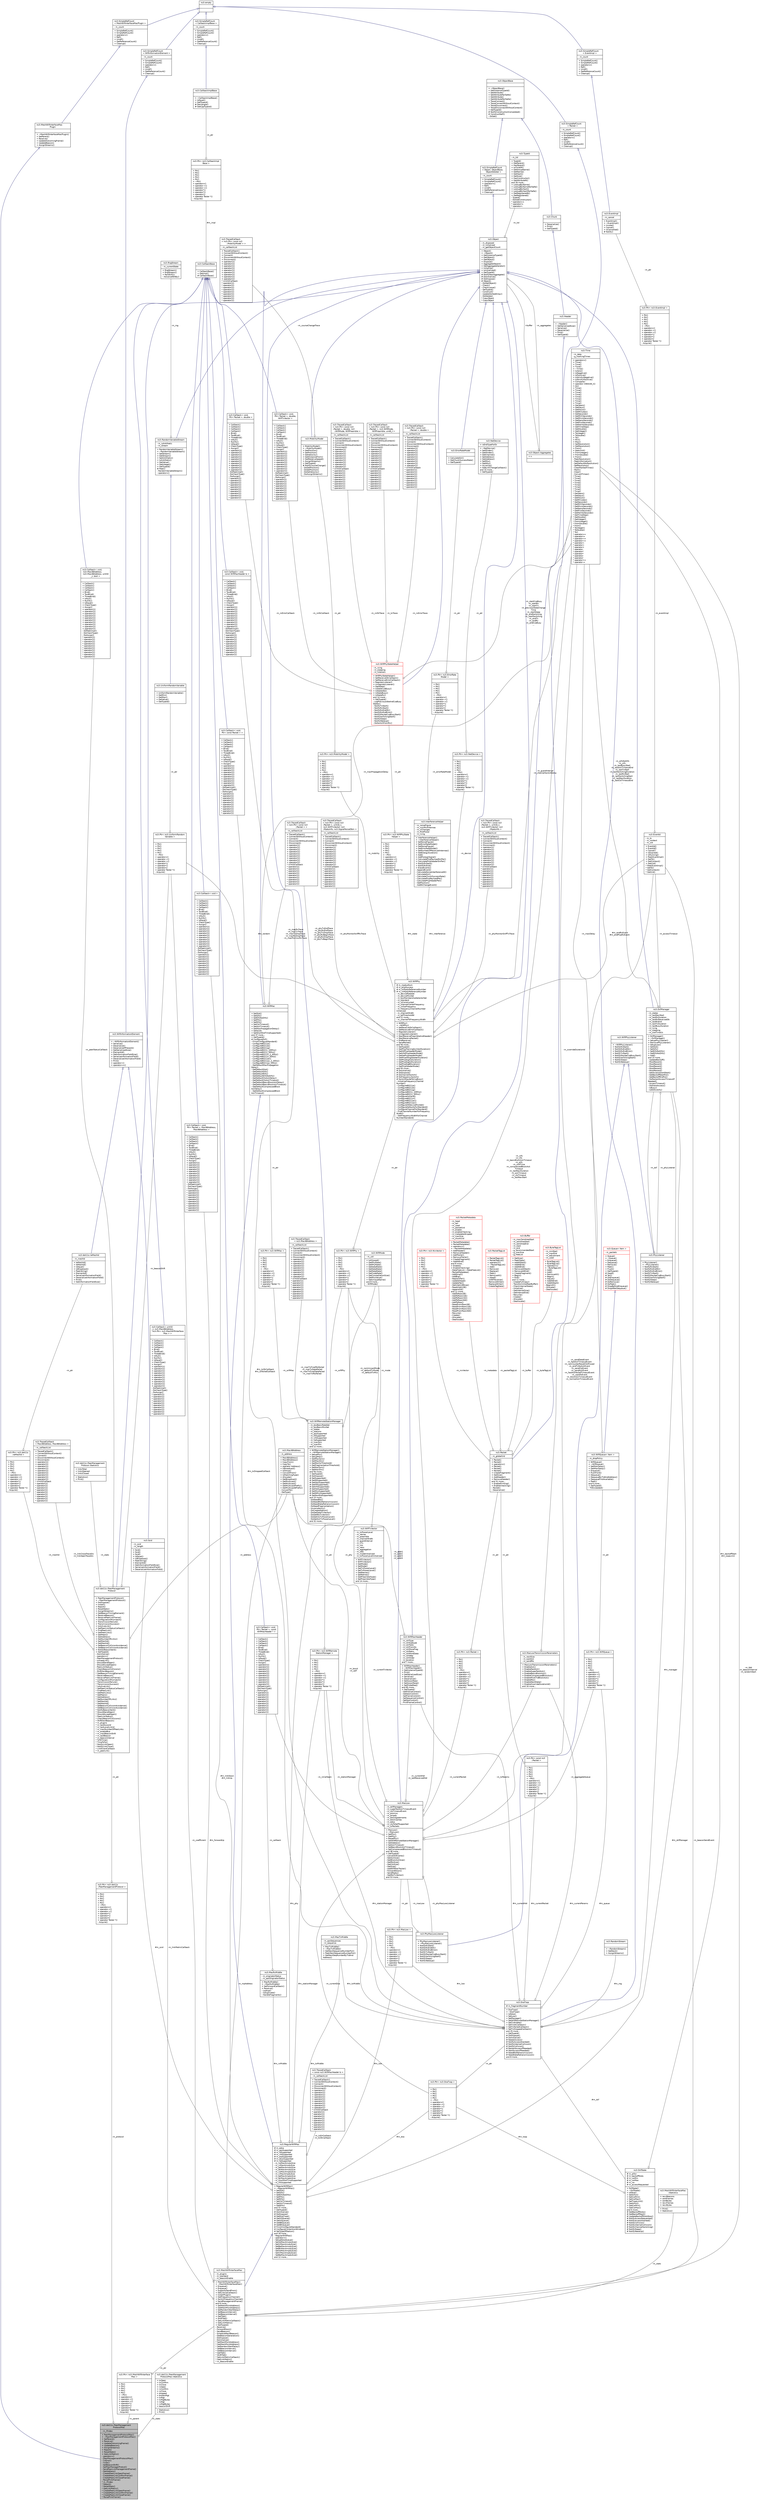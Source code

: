digraph "ns3::dot11s::PeerManagementProtocolMac"
{
  edge [fontname="Helvetica",fontsize="10",labelfontname="Helvetica",labelfontsize="10"];
  node [fontname="Helvetica",fontsize="10",shape=record];
  Node1 [label="{ns3::dot11s::PeerManagement\lProtocolMac\n|- m_ifIndex\l|+ PeerManagementProtocolMac()\l+ ~PeerManagementProtocolMac()\l+ SetParent()\l+ Receive()\l+ UpdateOutcomingFrame()\l+ UpdateBeacon()\l+ AssignStreams()\l+ Report()\l+ ResetStats()\l+ GetLinkMetric()\l- operator=()\l- PeerManagementProtocolMac()\l- TxError()\l- TxOk()\l- SetBeaconShift()\l- SetPeerManagerProtcol()\l- SendPeerLinkManagementFrame()\l- GetAddress()\l- CreatePeerLinkOpenFrame()\l- CreatePeerLinkConfirmFrame()\l- CreatePeerLinkCloseFrame()\l- ParsePlinkFrame()\l* m_ifIndex\l* Report()\l* ResetStats()\l* GetLinkMetric()\l* CreatePeerLinkOpenFrame()\l* CreatePeerLinkConfirmFrame()\l* CreatePeerLinkCloseFrame()\l* ParsePlinkFrame()\l}",height=0.2,width=0.4,color="black", fillcolor="grey75", style="filled", fontcolor="black"];
  Node2 -> Node1 [dir="back",color="midnightblue",fontsize="10",style="solid",arrowtail="onormal"];
  Node2 [label="{ns3::MeshWifiInterfaceMac\lPlugin\n||+ ~MeshWifiInterfaceMacPlugin()\l+ SetParent()\l+ Receive()\l+ UpdateOutcomingFrame()\l+ UpdateBeacon()\l+ AssignStreams()\l}",height=0.2,width=0.4,color="black", fillcolor="white", style="filled",URL="$d4/d6e/classns3_1_1MeshWifiInterfaceMacPlugin.html",tooltip="Common interface for mesh point interface MAC plugins. "];
  Node3 -> Node2 [dir="back",color="midnightblue",fontsize="10",style="solid",arrowtail="onormal"];
  Node3 [label="{ns3::SimpleRefCount\l\< MeshWifiInterfaceMacPlugin \>\n|- m_count\l|+ SimpleRefCount()\l+ SimpleRefCount()\l+ operator=()\l+ Ref()\l+ Unref()\l+ GetReferenceCount()\l+ Cleanup()\l}",height=0.2,width=0.4,color="black", fillcolor="white", style="filled",URL="$da/da1/classns3_1_1SimpleRefCount.html"];
  Node4 -> Node3 [dir="back",color="midnightblue",fontsize="10",style="solid",arrowtail="onormal"];
  Node4 [label="{ns3::empty\n||}",height=0.2,width=0.4,color="black", fillcolor="white", style="filled",URL="$d9/d6a/classns3_1_1empty.html",tooltip="make Callback use a separate empty type "];
  Node5 -> Node1 [color="grey25",fontsize="10",style="solid",label=" -m_protocol" ,arrowhead="odiamond"];
  Node5 [label="{ns3::Ptr\< ns3::dot11s\l::PeerManagementProtocol \>\n||+ Ptr()\l+ Ptr()\l+ Ptr()\l+ Ptr()\l+ Ptr()\l+ ~Ptr()\l+ operator=()\l+ operator-\>()\l+ operator-\>()\l+ operator*()\l+ operator*()\l+ operator!()\l+ operator Tester *()\l- Acquire()\l}",height=0.2,width=0.4,color="black", fillcolor="white", style="filled",URL="$dc/d90/classns3_1_1Ptr.html"];
  Node6 -> Node5 [color="grey25",fontsize="10",style="solid",label=" -m_ptr" ,arrowhead="odiamond"];
  Node6 [label="{ns3::dot11s::PeerManagement\lProtocol\n||+ PeerManagementProtocol()\l+ ~PeerManagementProtocol()\l+ DoDispose()\l+ Install()\l+ Report()\l+ ResetStats()\l+ AssignStreams()\l+ GetBeaconTimingElement()\l+ ReceiveBeacon()\l+ ReceivePeerLinkFrame()\l+ ConfigurationMismatch()\l+ TransmissionFailure()\l+ TransmissionSuccess()\l+ IsActiveLink()\l+ SetPeerLinkStatusCallback()\l+ FindPeerLink()\l+ GetPeerLinks()\l+ GetPeers()\l+ GetAddress()\l+ GetNumberOfLinks()\l+ SetMeshId()\l+ GetMeshId()\l+ SetBeaconCollisionAvoidance()\l+ GetBeaconCollisionAvoidance()\l+ NotifyBeaconSent()\l+ GetTypeId()\l- DoInitialize()\l- operator=()\l- PeerManagementProtocol()\l- InitiateLink()\l- ShouldSendOpen()\l- ShouldAcceptOpen()\l- PeerLinkStatus()\l- CheckBeaconCollisions()\l- ShiftOwnBeacon()\l* GetBeaconTimingElement()\l* ReceiveBeacon()\l* ReceivePeerLinkFrame()\l* ConfigurationMismatch()\l* TransmissionFailure()\l* TransmissionSuccess()\l* IsActiveLink()\l* SetPeerLinkStatusCallback()\l* FindPeerLink()\l* GetPeerLinks()\l* GetPeers()\l* GetAddress()\l* GetNumberOfLinks()\l* SetMeshId()\l* GetMeshId()\l* SetBeaconCollisionAvoidance()\l* GetBeaconCollisionAvoidance()\l* NotifyBeaconSent()\l* ShouldSendOpen()\l* ShouldAcceptOpen()\l* PeerLinkStatus()\l* CheckBeaconCollisions()\l* ShiftOwnBeacon()\l* m_plugins\l* m_lastAssocId\l* m_lastLocalLinkId\l* m_maxNumberOfPeerLinks\l* m_enableBca\l* m_maxBeaconShift\l* m_lastBeacon\l* m_beaconInterval\l* TuToTime()\l* TimeToTu()\l* NotifyLinkOpen()\l* NotifyLinkClose()\l* LinkEventCallback\l* m_peerLinks\l}",height=0.2,width=0.4,color="black", fillcolor="white", style="filled",URL="$d7/d46/classns3_1_1dot11s_1_1PeerManagementProtocol.html",tooltip="802.11s Peer Management Protocol model "];
  Node7 -> Node6 [dir="back",color="midnightblue",fontsize="10",style="solid",arrowtail="onormal"];
  Node7 [label="{ns3::Object\n|- m_disposed\l- m_initialized\l- m_getObjectCount\l|+ Object()\l+ ~Object()\l+ GetInstanceTypeId()\l+ GetObject()\l+ GetObject()\l+ Dispose()\l+ AggregateObject()\l+ GetAggregateIterator()\l+ Initialize()\l+ IsInitialized()\l+ GetTypeId()\l# NotifyNewAggregate()\l# DoInitialize()\l# DoDispose()\l# Object()\l- DoGetObject()\l- Check()\l- CheckLoose()\l- SetTypeId()\l- Construct()\l- UpdateSortedArray()\l- DoDelete()\l* CopyObject\l* CopyObject\l}",height=0.2,width=0.4,color="black", fillcolor="white", style="filled",URL="$d9/d77/classns3_1_1Object.html",tooltip="A base class which provides memory management and object aggregation. "];
  Node8 -> Node7 [dir="back",color="midnightblue",fontsize="10",style="solid",arrowtail="onormal"];
  Node8 [label="{ns3::SimpleRefCount\l\< Object, ObjectBase,\l ObjectDeleter \>\n|- m_count\l|+ SimpleRefCount()\l+ SimpleRefCount()\l+ operator=()\l+ Ref()\l+ Unref()\l+ GetReferenceCount()\l+ Cleanup()\l}",height=0.2,width=0.4,color="black", fillcolor="white", style="filled",URL="$da/da1/classns3_1_1SimpleRefCount.html"];
  Node9 -> Node8 [dir="back",color="midnightblue",fontsize="10",style="solid",arrowtail="onormal"];
  Node9 [label="{ns3::ObjectBase\n||+ ~ObjectBase()\l+ GetInstanceTypeId()\l+ SetAttribute()\l+ SetAttributeFailSafe()\l+ GetAttribute()\l+ GetAttributeFailSafe()\l+ TraceConnect()\l+ TraceConnectWithoutContext()\l+ TraceDisconnect()\l+ TraceDisconnectWithoutContext()\l+ GetTypeId()\l# NotifyConstructionCompleted()\l# ConstructSelf()\l- DoSet()\l}",height=0.2,width=0.4,color="black", fillcolor="white", style="filled",URL="$d2/dac/classns3_1_1ObjectBase.html",tooltip="Anchor the ns-3 type and attribute system. "];
  Node10 -> Node7 [color="grey25",fontsize="10",style="solid",label=" -m_tid" ,arrowhead="odiamond"];
  Node10 [label="{ns3::TypeId\n|- m_tid\l|+ TypeId()\l+ GetParent()\l+ HasParent()\l+ IsChildOf()\l+ GetGroupName()\l+ GetName()\l+ GetHash()\l+ GetSize()\l+ HasConstructor()\l+ GetAttributeN()\land 26 more...\l+ LookupByName()\l+ LookupByNameFailSafe()\l+ LookupByHash()\l+ LookupByHashFailSafe()\l+ GetRegisteredN()\l+ GetRegistered()\l- TypeId()\l- DoAddConstructor()\l* operator==\l* operator!=\l* operator\<\l}",height=0.2,width=0.4,color="black", fillcolor="white", style="filled",URL="$d6/d11/classns3_1_1TypeId.html",tooltip="a unique identifier for an interface. "];
  Node11 -> Node7 [color="grey25",fontsize="10",style="solid",label=" -m_aggregates" ,arrowhead="odiamond"];
  Node11 [label="{ns3::Object::Aggregates\n|+ n\l|}",height=0.2,width=0.4,color="black", fillcolor="white", style="filled",URL="$d5/de9/structns3_1_1Object_1_1Aggregates.html"];
  Node7 -> Node11 [color="grey25",fontsize="10",style="solid",label=" +buffer" ,arrowhead="odiamond"];
  Node12 -> Node6 [color="grey25",fontsize="10",style="solid",label=" -m_address" ,arrowhead="odiamond"];
  Node12 [label="{ns3::Mac48Address\n|- m_address\l|+ Mac48Address()\l+ Mac48Address()\l+ CopyFrom()\l+ CopyTo()\l+ operator Address()\l+ IsBroadcast()\l+ IsGroup()\l+ ConvertFrom()\l+ IsMatchingType()\l+ Allocate()\l+ GetBroadcast()\l+ GetMulticast()\l+ GetMulticast()\l+ GetMulticastPrefix()\l+ GetMulticast6Prefix()\l- ConvertTo()\l- GetType()\l}",height=0.2,width=0.4,color="black", fillcolor="white", style="filled",URL="$db/dee/classns3_1_1Mac48Address.html",tooltip="an EUI-48 address "];
  Node13 -> Node6 [color="grey25",fontsize="10",style="solid",label=" -m_stats" ,arrowhead="odiamond"];
  Node13 [label="{ns3::dot11s::PeerManagement\lProtocol::Statistics\n|+ linksTotal\l+ linksOpened\l+ linksClosed\l|+ Statistics()\l+ Print()\l}",height=0.2,width=0.4,color="black", fillcolor="white", style="filled",URL="$d4/dd5/structns3_1_1dot11s_1_1PeerManagementProtocol_1_1Statistics.html",tooltip="Statistics structure. "];
  Node14 -> Node6 [color="grey25",fontsize="10",style="solid",label=" -m_peerStatusCallback" ,arrowhead="odiamond"];
  Node14 [label="{ns3::Callback\< void,\l ns3::Mac48Address,\l ns3::Mac48Address, uint32\l_t, bool \>\n||+ Callback()\l+ Callback()\l+ Callback()\l+ Callback()\l+ Bind()\l+ TwoBind()\l+ ThreeBind()\l+ IsNull()\l+ Nullify()\l+ IsEqual()\l+ CheckType()\l+ Assign()\l+ operator()()\l+ operator()()\l+ operator()()\l+ operator()()\l+ operator()()\l+ operator()()\l+ operator()()\l+ operator()()\l+ operator()()\l+ operator()()\l- DoPeekImpl()\l- DoCheckType()\l- DoAssign()\l* operator()()\l* operator()()\l* operator()()\l* operator()()\l* operator()()\l* operator()()\l* operator()()\l* operator()()\l* operator()()\l* operator()()\l}",height=0.2,width=0.4,color="black", fillcolor="white", style="filled",URL="$d1/d48/classns3_1_1Callback.html"];
  Node15 -> Node14 [dir="back",color="midnightblue",fontsize="10",style="solid",arrowtail="onormal"];
  Node15 [label="{ns3::CallbackBase\n||+ CallbackBase()\l+ GetImpl()\l# CallbackBase()\l}",height=0.2,width=0.4,color="black", fillcolor="white", style="filled",URL="$d7/db5/classns3_1_1CallbackBase.html"];
  Node16 -> Node15 [color="grey25",fontsize="10",style="solid",label=" #m_impl" ,arrowhead="odiamond"];
  Node16 [label="{ns3::Ptr\< ns3::CallbackImpl\lBase \>\n||+ Ptr()\l+ Ptr()\l+ Ptr()\l+ Ptr()\l+ Ptr()\l+ ~Ptr()\l+ operator=()\l+ operator-\>()\l+ operator-\>()\l+ operator*()\l+ operator*()\l+ operator!()\l+ operator Tester *()\l- Acquire()\l}",height=0.2,width=0.4,color="black", fillcolor="white", style="filled",URL="$dc/d90/classns3_1_1Ptr.html"];
  Node17 -> Node16 [color="grey25",fontsize="10",style="solid",label=" -m_ptr" ,arrowhead="odiamond"];
  Node17 [label="{ns3::CallbackImplBase\n||+ ~CallbackImplBase()\l+ IsEqual()\l+ GetTypeid()\l# Demangle()\l# GetCppTypeid()\l}",height=0.2,width=0.4,color="black", fillcolor="white", style="filled",URL="$d3/dfa/classns3_1_1CallbackImplBase.html"];
  Node18 -> Node17 [dir="back",color="midnightblue",fontsize="10",style="solid",arrowtail="onormal"];
  Node18 [label="{ns3::SimpleRefCount\l\< CallbackImplBase \>\n|- m_count\l|+ SimpleRefCount()\l+ SimpleRefCount()\l+ operator=()\l+ Ref()\l+ Unref()\l+ GetReferenceCount()\l+ Cleanup()\l}",height=0.2,width=0.4,color="black", fillcolor="white", style="filled",URL="$da/da1/classns3_1_1SimpleRefCount.html"];
  Node4 -> Node18 [dir="back",color="midnightblue",fontsize="10",style="solid",arrowtail="onormal"];
  Node19 -> Node6 [color="grey25",fontsize="10",style="solid",label=" -m_beaconShift" ,arrowhead="odiamond"];
  Node19 [label="{ns3::Ptr\< ns3::UniformRandom\lVariable \>\n||+ Ptr()\l+ Ptr()\l+ Ptr()\l+ Ptr()\l+ Ptr()\l+ ~Ptr()\l+ operator=()\l+ operator-\>()\l+ operator-\>()\l+ operator*()\l+ operator*()\l+ operator!()\l+ operator Tester *()\l- Acquire()\l}",height=0.2,width=0.4,color="black", fillcolor="white", style="filled",URL="$dc/d90/classns3_1_1Ptr.html"];
  Node20 -> Node19 [color="grey25",fontsize="10",style="solid",label=" -m_ptr" ,arrowhead="odiamond"];
  Node20 [label="{ns3::UniformRandomVariable\n||+ UniformRandomVariable()\l+ GetMin()\l+ GetMax()\l+ GetValue()\l+ GetTypeId()\l}",height=0.2,width=0.4,color="black", fillcolor="white", style="filled",URL="$d0/d5b/classns3_1_1UniformRandomVariable.html",tooltip="The uniform distribution Random Number Generator (RNG). "];
  Node21 -> Node20 [dir="back",color="midnightblue",fontsize="10",style="solid",arrowtail="onormal"];
  Node21 [label="{ns3::RandomVariableStream\n|- m_isAntithetic\l- m_stream\l|+ RandomVariableStream()\l+ ~RandomVariableStream()\l+ SetStream()\l+ GetStream()\l+ SetAntithetic()\l+ IsAntithetic()\l+ GetValue()\l+ GetInteger()\l+ GetTypeId()\l# Peek()\l- RandomVariableStream()\l- operator=()\l}",height=0.2,width=0.4,color="black", fillcolor="white", style="filled",URL="$dc/daa/classns3_1_1RandomVariableStream.html",tooltip="The basic uniform Random Number Generator (RNG). "];
  Node7 -> Node21 [dir="back",color="midnightblue",fontsize="10",style="solid",arrowtail="onormal"];
  Node22 -> Node21 [color="grey25",fontsize="10",style="solid",label=" -m_rng" ,arrowhead="odiamond"];
  Node22 [label="{ns3::RngStream\n|- m_currentState\l|+ RngStream()\l+ RngStream()\l+ RandU01()\l- AdvanceNthBy()\l}",height=0.2,width=0.4,color="black", fillcolor="white", style="filled",URL="$da/d35/classns3_1_1RngStream.html",tooltip="Combined Multiple-Recursive Generator MRG32k3a. "];
  Node23 -> Node6 [color="grey25",fontsize="10",style="solid",label=" -m_meshId" ,arrowhead="odiamond"];
  Node23 [label="{ns3::Ptr\< ns3::dot11s\l::IeMeshId \>\n||+ Ptr()\l+ Ptr()\l+ Ptr()\l+ Ptr()\l+ Ptr()\l+ ~Ptr()\l+ operator=()\l+ operator-\>()\l+ operator-\>()\l+ operator*()\l+ operator*()\l+ operator!()\l+ operator Tester *()\l- Acquire()\l}",height=0.2,width=0.4,color="black", fillcolor="white", style="filled",URL="$dc/d90/classns3_1_1Ptr.html"];
  Node24 -> Node23 [color="grey25",fontsize="10",style="solid",label=" -m_ptr" ,arrowhead="odiamond"];
  Node24 [label="{ns3::dot11s::IeMeshId\n|- m_meshId\l|+ IeMeshId()\l+ IeMeshId()\l+ IsEqual()\l+ IsBroadcast()\l+ PeekString()\l+ ElementId()\l+ SerializeInformationField()\l+ DeserializeInformationField()\l+ Print()\l+ GetInformationFieldSize()\l}",height=0.2,width=0.4,color="black", fillcolor="white", style="filled",URL="$d5/d44/classns3_1_1dot11s_1_1IeMeshId.html",tooltip="a IEEE 802.11 Mesh ID element (Section 8.4.2.101 of IEEE 802.11-2012) "];
  Node25 -> Node24 [dir="back",color="midnightblue",fontsize="10",style="solid",arrowtail="onormal"];
  Node25 [label="{ns3::WifiInformationElement\n||+ ~WifiInformationElement()\l+ Serialize()\l+ Deserialize()\l+ DeserializeIfPresent()\l+ GetSerializedSize()\l+ ElementId()\l+ GetInformationFieldSize()\l+ SerializeInformationField()\l+ DeserializeInformationField()\l+ Print()\l+ operator\<()\l+ operator==()\l}",height=0.2,width=0.4,color="black", fillcolor="white", style="filled",URL="$d4/db6/classns3_1_1WifiInformationElement.html",tooltip="Information element, as defined in 802.11-2007 standardThe IEEE 802.11 standard includes the notion o..."];
  Node26 -> Node25 [dir="back",color="midnightblue",fontsize="10",style="solid",arrowtail="onormal"];
  Node26 [label="{ns3::SimpleRefCount\l\< WifiInformationElement \>\n|- m_count\l|+ SimpleRefCount()\l+ SimpleRefCount()\l+ operator=()\l+ Ref()\l+ Unref()\l+ GetReferenceCount()\l+ Cleanup()\l}",height=0.2,width=0.4,color="black", fillcolor="white", style="filled",URL="$da/da1/classns3_1_1SimpleRefCount.html"];
  Node4 -> Node26 [dir="back",color="midnightblue",fontsize="10",style="solid",arrowtail="onormal"];
  Node27 -> Node6 [color="grey25",fontsize="10",style="solid",label=" -m_linkCloseTraceSrc\n-m_linkOpenTraceSrc" ,arrowhead="odiamond"];
  Node27 [label="{ns3::TracedCallback\l\< Mac48Address, Mac48Address \>\n|- m_callbackList\l|+ TracedCallback()\l+ ConnectWithoutContext()\l+ Connect()\l+ DisconnectWithoutContext()\l+ Disconnect()\l+ operator()()\l+ operator()()\l+ operator()()\l+ operator()()\l+ operator()()\l+ operator()()\l+ operator()()\l+ operator()()\l+ operator()()\l* Uint32Callback\l* operator()()\l* operator()()\l* operator()()\l* operator()()\l* operator()()\l* operator()()\l* operator()()\l* operator()()\l* operator()()\l}",height=0.2,width=0.4,color="black", fillcolor="white", style="filled",URL="$df/dec/classns3_1_1TracedCallback.html"];
  Node28 -> Node1 [color="grey25",fontsize="10",style="solid",label=" -m_parent" ,arrowhead="odiamond"];
  Node28 [label="{ns3::Ptr\< ns3::MeshWifiInterface\lMac \>\n||+ Ptr()\l+ Ptr()\l+ Ptr()\l+ Ptr()\l+ Ptr()\l+ ~Ptr()\l+ operator=()\l+ operator-\>()\l+ operator-\>()\l+ operator*()\l+ operator*()\l+ operator!()\l+ operator Tester *()\l- Acquire()\l}",height=0.2,width=0.4,color="black", fillcolor="white", style="filled",URL="$dc/d90/classns3_1_1Ptr.html"];
  Node29 -> Node28 [color="grey25",fontsize="10",style="solid",label=" -m_ptr" ,arrowhead="odiamond"];
  Node29 [label="{ns3::MeshWifiInterfaceMac\n|- m_plugins\l- m_standard\l- m_beaconEnable\l|+ MeshWifiInterfaceMac()\l+ ~MeshWifiInterfaceMac()\l+ Enqueue()\l+ Enqueue()\l+ SupportsSendFrom()\l+ SetLinkUpCallback()\l+ InstallPlugin()\l+ GetFrequencyChannel()\l+ SwitchFrequencyChannel()\l+ SendManagementFrame()\land 8 more...\l+ SetMeshPointAddress()\l+ GetMeshPointAddress()\l+ SetRandomStartDelay()\l+ SetBeaconInterval()\l+ GetBeaconInterval()\l+ GetTbtt()\l+ ShiftTbtt()\l+ SetLinkMetricCallback()\l+ GetLinkMetric()\l+ GetTypeId()\l- Receive()\l- ForwardDown()\l- SendBeacon()\l- ScheduleNextBeacon()\l- GetBeaconGeneration()\l- DoDispose()\l- DoInitialize()\l* SetMeshPointAddress()\l* GetMeshPointAddress()\l* SetRandomStartDelay()\l* SetBeaconInterval()\l* GetBeaconInterval()\l* GetTbtt()\l* ShiftTbtt()\l* SetLinkMetricCallback()\l* GetLinkMetric()\l* m_beaconEnable\l}",height=0.2,width=0.4,color="black", fillcolor="white", style="filled",URL="$d0/dd8/classns3_1_1MeshWifiInterfaceMac.html",tooltip="Basic MAC of mesh point Wi-Fi interface. Its function is extendable through plugins mechanism..."];
  Node30 -> Node29 [dir="back",color="midnightblue",fontsize="10",style="solid",arrowtail="onormal"];
  Node30 [label="{ns3::RegularWifiMac\n|# m_edca\l# m_qosSupported\l# m_htSupported\l# m_vhtSupported\l# m_erpSupported\l# m_dsssSupported\l# m_heSupported\l- m_voMaxAmsduSize\l- m_viMaxAmsduSize\l- m_beMaxAmsduSize\l- m_bkMaxAmsduSize\l- m_voMaxAmpduSize\l- m_viMaxAmpduSize\l- m_beMaxAmpduSize\l- m_bkMaxAmpduSize\l- m_shortSlotTimeSupported\l- m_rifsSupported\l|+ RegularWifiMac()\l+ ~RegularWifiMac()\l+ SetSlot()\l+ SetSifs()\l+ SetEifsNoDifs()\l+ SetPifs()\l+ SetRifs()\l+ SetCtsTimeout()\l+ SetAckTimeout()\l+ GetRifs()\land 37 more...\l+ GetTypeId()\l# DoInitialize()\l# DoDispose()\l# GetDcaTxop()\l# GetVOQueue()\l# GetVIQueue()\l# GetBEQueue()\l# GetBKQueue()\l# FinishConfigureStandard()\l# ConfigureContentionWindow()\l# SetTypeOfStation()\land 18 more...\l- RegularWifiMac()\l- operator=()\l- SetupEdcaQueue()\l- SetVoMaxAmsduSize()\l- SetViMaxAmsduSize()\l- SetBeMaxAmsduSize()\l- SetBkMaxAmsduSize()\l- SetVoMaxAmpduSize()\l- SetViMaxAmpduSize()\l- SetBeMaxAmpduSize()\land 12 more...\l}",height=0.2,width=0.4,color="black", fillcolor="white", style="filled",URL="$df/db9/classns3_1_1RegularWifiMac.html",tooltip="base class for all MAC-level wifi objects.This class encapsulates all the low-level MAC functionality..."];
  Node31 -> Node30 [dir="back",color="midnightblue",fontsize="10",style="solid",arrowtail="onormal"];
  Node31 [label="{ns3::WifiMac\n||+ SetSlot()\l+ SetSifs()\l+ SetEifsNoDifs()\l+ SetPifs()\l+ SetRifs()\l+ SetCtsTimeout()\l+ SetAckTimeout()\l+ SetMaxPropagationDelay()\l+ SetSsid()\l+ SetShortSlotTimeSupported()\land 37 more...\l+ GetTypeId()\l# ConfigureDcf()\l- FinishConfigureStandard()\l- Configure80211a()\l- Configure80211b()\l- Configure80211g()\l- Configure80211_10Mhz()\l- Configure80211_5Mhz()\l- Configure80211n_2_4Ghz()\l- Configure80211n_5Ghz()\l- Configure80211ac()\l- Configure80211ax_2_4Ghz()\l- Configure80211ax_5Ghz()\l- GetDefaultMaxPropagation\lDelay()\l- GetDefaultSlot()\l- GetDefaultSifs()\l- GetDefaultRifs()\l- GetDefaultEifsNoDifs()\l- GetDefaultCtsAckDelay()\l- GetDefaultCtsAckTimeout()\l- GetDefaultBasicBlockAckDelay()\l- GetDefaultBasicBlockAckTimeout()\l- GetDefaultCompressedBlock\lAckDelay()\l- GetDefaultCompressedBlock\lAckTimeout()\l}",height=0.2,width=0.4,color="black", fillcolor="white", style="filled",URL="$d4/d7c/classns3_1_1WifiMac.html",tooltip="base class for all MAC-level wifi objects.This class encapsulates all the low-level MAC functionality..."];
  Node7 -> Node31 [dir="back",color="midnightblue",fontsize="10",style="solid",arrowtail="onormal"];
  Node32 -> Node31 [color="grey25",fontsize="10",style="solid",label=" -m_macRxTrace\n-m_macTxTrace\n-m_macTxDropTrace\n-m_macRxDropTrace\n-m_macPromiscRxTrace" ,arrowhead="odiamond"];
  Node32 [label="{ns3::TracedCallback\l\< ns3::Ptr\< const ns3\l::Packet \> \>\n|- m_callbackList\l|+ TracedCallback()\l+ ConnectWithoutContext()\l+ Connect()\l+ DisconnectWithoutContext()\l+ Disconnect()\l+ operator()()\l+ operator()()\l+ operator()()\l+ operator()()\l+ operator()()\l+ operator()()\l+ operator()()\l+ operator()()\l+ operator()()\l* Uint32Callback\l* operator()()\l* operator()()\l* operator()()\l* operator()()\l* operator()()\l* operator()()\l* operator()()\l* operator()()\l* operator()()\l}",height=0.2,width=0.4,color="black", fillcolor="white", style="filled",URL="$df/dec/classns3_1_1TracedCallback.html"];
  Node33 -> Node31 [color="grey25",fontsize="10",style="solid",label=" -m_maxPropagationDelay" ,arrowhead="odiamond"];
  Node33 [label="{ns3::Time\n|- m_data\l- g_markingTimes\l|+ operator=()\l+ Time()\l+ Time()\l+ Time()\l+ ~Time()\l+ IsZero()\l+ IsNegative()\l+ IsPositive()\l+ IsStrictlyNegative()\l+ IsStrictlyPositive()\l+ Compare()\l+ operator int64x64_t()\l+ As()\l+ Time()\l+ Time()\l+ Time()\l+ Time()\l+ Time()\l+ Time()\l+ Time()\l+ Time()\l+ GetYears()\l+ GetDays()\l+ GetHours()\l+ GetMinutes()\l+ GetSeconds()\l+ GetMilliSeconds()\l+ GetMicroSeconds()\l+ GetNanoSeconds()\l+ GetPicoSeconds()\l+ GetFemtoSeconds()\l+ GetTimeStep()\l+ GetDouble()\l+ GetInteger()\l+ ToInteger()\l+ ToDouble()\l+ To()\l+ Min()\l+ Max()\l+ SetResolution()\l+ GetResolution()\l+ From()\l+ StaticInit()\l+ FromInteger()\l+ FromDouble()\l+ From()\l- PeekResolution()\l- PeekInformation()\l- SetDefaultNsResolution()\l- SetResolution()\l- ClearMarkedTimes()\l- Mark()\l- Clear()\l- ConvertTimes()\l* Time()\l* Time()\l* Time()\l* Time()\l* Time()\l* Time()\l* Time()\l* Time()\l* GetYears()\l* GetDays()\l* GetHours()\l* GetMinutes()\l* GetSeconds()\l* GetMilliSeconds()\l* GetMicroSeconds()\l* GetNanoSeconds()\l* GetPicoSeconds()\l* GetFemtoSeconds()\l* GetTimeStep()\l* GetDouble()\l* GetInteger()\l* FromInteger()\l* FromDouble()\l* From()\l* ToInteger()\l* ToDouble()\l* To()\l* operator==\l* operator!=\l* operator\<=\l* operator\>=\l* operator\<\l* operator\>\l* operator+\l* operator-\l* operator*\l* operator*\l* operator/\l* operator/\l* operator+=\l* operator-=\l}",height=0.2,width=0.4,color="black", fillcolor="white", style="filled",URL="$dc/d04/classns3_1_1Time.html",tooltip="Simulation virtual time values and global simulation resolution. "];
  Node34 -> Node30 [color="grey25",fontsize="10",style="solid",label=" #m_low" ,arrowhead="odiamond"];
  Node34 [label="{ns3::Ptr\< ns3::MacLow \>\n||+ Ptr()\l+ Ptr()\l+ Ptr()\l+ Ptr()\l+ Ptr()\l+ ~Ptr()\l+ operator=()\l+ operator-\>()\l+ operator-\>()\l+ operator*()\l+ operator*()\l+ operator!()\l+ operator Tester *()\l- Acquire()\l}",height=0.2,width=0.4,color="black", fillcolor="white", style="filled",URL="$dc/d90/classns3_1_1Ptr.html"];
  Node35 -> Node34 [color="grey25",fontsize="10",style="solid",label=" -m_ptr" ,arrowhead="odiamond"];
  Node35 [label="{ns3::MacLow\n|- m_dcfManagers\l- m_superFastAckTimeoutEvent\l- m_ctsTimeoutEvent\l- m_promisc\l- m_ampdu\l- m_bAckAgreements\l- m_bAckCaches\l- m_edca\l- m_ctsToSelfSupported\l- m_txPackets\l|+ MacLow()\l+ ~MacLow()\l+ SetPhy()\l+ GetPhy()\l+ ResetPhy()\l+ SetWifiRemoteStationManager()\l+ SetAddress()\l+ SetAckTimeout()\l+ SetBasicBlockAckTimeout()\l+ SetCompressedBlockAckTimeout()\land 38 more...\l+ GetTypeId()\l- CancelAllEvents()\l- GetAckSize()\l- GetBlockAckSize()\l- GetRtsSize()\l- GetCtsSize()\l- GetSize()\l- AddWifiMacTrailer()\l- ForwardDown()\l- SendMpdu()\l- GetRtsTxVector()\land 53 more...\l}",height=0.2,width=0.4,color="black", fillcolor="white", style="filled",URL="$d3/da6/classns3_1_1MacLow.html",tooltip="handle RTS/CTS/DATA/ACK transactions. "];
  Node7 -> Node35 [dir="back",color="midnightblue",fontsize="10",style="solid",arrowtail="onormal"];
  Node12 -> Node35 [color="grey25",fontsize="10",style="solid",label=" -m_bssid\n-m_self" ,arrowhead="odiamond"];
  Node36 -> Node35 [color="grey25",fontsize="10",style="solid",label=" -m_currentHdr\n-m_lastReceivedHdr" ,arrowhead="odiamond"];
  Node36 [label="{ns3::WifiMacHeader\n|- m_ctrlType\l- m_ctrlSubtype\l- m_ctrlToDs\l- m_ctrlFromDs\l- m_ctrlMoreFrag\l- m_ctrlRetry\l- m_ctrlMoreData\l- m_ctrlWep\l- m_ctrlOrder\l- m_duration\land 7 more...\l|+ WifiMacHeader()\l+ ~WifiMacHeader()\l+ GetInstanceTypeId()\l+ Print()\l+ GetSerializedSize()\l+ Serialize()\l+ Deserialize()\l+ SetAssocReq()\l+ SetAssocResp()\l+ SetProbeReq()\land 85 more...\l+ GetTypeId()\l- GetFrameControl()\l- GetQosControl()\l- SetFrameControl()\l- SetSequenceControl()\l- SetQosControl()\l- PrintFrameControl()\l}",height=0.2,width=0.4,color="black", fillcolor="white", style="filled",URL="$d2/d9b/classns3_1_1WifiMacHeader.html"];
  Node37 -> Node36 [dir="back",color="midnightblue",fontsize="10",style="solid",arrowtail="onormal"];
  Node37 [label="{ns3::Header\n||+ ~Header()\l+ GetSerializedSize()\l+ Serialize()\l+ Deserialize()\l+ Print()\l+ GetTypeId()\l}",height=0.2,width=0.4,color="black", fillcolor="white", style="filled",URL="$d6/dae/classns3_1_1Header.html",tooltip="Protocol header serialization and deserialization. "];
  Node38 -> Node37 [dir="back",color="midnightblue",fontsize="10",style="solid",arrowtail="onormal"];
  Node38 [label="{ns3::Chunk\n||+ Deserialize()\l+ Print()\l+ GetTypeId()\l}",height=0.2,width=0.4,color="black", fillcolor="white", style="filled",URL="$d7/d9b/classns3_1_1Chunk.html",tooltip="abstract base class for ns3::Header and ns3::Trailer "];
  Node9 -> Node38 [dir="back",color="midnightblue",fontsize="10",style="solid",arrowtail="onormal"];
  Node12 -> Node36 [color="grey25",fontsize="10",style="solid",label=" -m_addr1\n-m_addr2\n-m_addr3\n-m_addr4" ,arrowhead="odiamond"];
  Node39 -> Node35 [color="grey25",fontsize="10",style="solid",label=" -m_currentTxVector" ,arrowhead="odiamond"];
  Node39 [label="{ns3::WifiTxVector\n|- m_txPowerLevel\l- m_retries\l- m_preamble\l- m_channelWidth\l- m_guardInterval\l- m_nTx\l- m_nss\l- m_ness\l- m_aggregation\l- m_stbc\l- m_modeInitialized\l- m_txPowerLevelInitialized\l|+ WifiTxVector()\l+ WifiTxVector()\l+ GetMode()\l+ SetMode()\l+ GetTxPowerLevel()\l+ SetTxPowerLevel()\l+ GetRetries()\l+ SetRetries()\l+ GetPreambleType()\l+ SetPreambleType()\land 14 more...\l}",height=0.2,width=0.4,color="black", fillcolor="white", style="filled",URL="$d0/d58/classns3_1_1WifiTxVector.html"];
  Node40 -> Node39 [color="grey25",fontsize="10",style="solid",label=" -m_mode" ,arrowhead="odiamond"];
  Node40 [label="{ns3::WifiMode\n|- m_uid\l|+ IsAllowed()\l+ GetPhyRate()\l+ GetPhyRate()\l+ GetDataRate()\l+ GetDataRate()\l+ GetDataRate()\l+ GetCodeRate()\l+ GetConstellationSize()\l+ GetMcsValue()\l+ GetUniqueName()\land 8 more...\l- WifiMode()\l}",height=0.2,width=0.4,color="black", fillcolor="white", style="filled",URL="$d5/d56/classns3_1_1WifiMode.html",tooltip="represent a single transmission modeA WifiMode is implemented by a single integer which is used to lo..."];
  Node41 -> Node35 [color="grey25",fontsize="10",style="solid",label=" -m_stationManager" ,arrowhead="odiamond"];
  Node41 [label="{ns3::Ptr\< ns3::WifiRemote\lStationManager \>\n||+ Ptr()\l+ Ptr()\l+ Ptr()\l+ Ptr()\l+ Ptr()\l+ ~Ptr()\l+ operator=()\l+ operator-\>()\l+ operator-\>()\l+ operator*()\l+ operator*()\l+ operator!()\l+ operator Tester *()\l- Acquire()\l}",height=0.2,width=0.4,color="black", fillcolor="white", style="filled",URL="$dc/d90/classns3_1_1Ptr.html"];
  Node42 -> Node41 [color="grey25",fontsize="10",style="solid",label=" -m_ptr" ,arrowhead="odiamond"];
  Node42 [label="{ns3::WifiRemoteStationManager\n|- m_bssBasicRateSet\l- m_bssBasicMcsSet\l- m_states\l- m_stations\l- m_qosSupported\l- m_htSupported\l- m_vhtSupported\l- m_heSupported\l- m_maxSsrc\l- m_maxSlrc\land 12 more...\l|+ WifiRemoteStationManager()\l+ ~WifiRemoteStationManager()\l+ SetupPhy()\l+ SetupMac()\l+ GetMaxSsrc()\l+ GetMaxSlrc()\l+ GetRtsCtsThreshold()\l+ GetFragmentationThreshold()\l+ SetMaxSsrc()\l+ SetMaxSlrc()\land 93 more...\l+ GetTypeId()\l# DoDispose()\l# GetSupported()\l# GetNSupported()\l# GetQosSupported()\l# GetHtSupported()\l# GetVhtSupported()\l# GetHeSupported()\l# GetMcsSupported()\l# GetNMcsSupported()\l# GetNonErpSupported()\land 15 more...\l- DoNeedRts()\l- DoNeedRtsRetransmission()\l- DoNeedDataRetransmission()\l- DoNeedFragmentation()\l- IsLowLatency()\l- DoCreateStation()\l- DoGetDataTxVector()\l- DoGetRtsTxVector()\l- DoGetCtsTxPowerLevel()\l- DoGetAckTxPowerLevel()\land 32 more...\l}",height=0.2,width=0.4,color="black", fillcolor="white", style="filled",URL="$d6/d65/classns3_1_1WifiRemoteStationManager.html",tooltip="hold a list of per-remote-station state. "];
  Node7 -> Node42 [dir="back",color="midnightblue",fontsize="10",style="solid",arrowtail="onormal"];
  Node43 -> Node42 [color="grey25",fontsize="10",style="solid",label=" -m_wifiMac" ,arrowhead="odiamond"];
  Node43 [label="{ns3::Ptr\< ns3::WifiMac \>\n||+ Ptr()\l+ Ptr()\l+ Ptr()\l+ Ptr()\l+ Ptr()\l+ ~Ptr()\l+ operator=()\l+ operator-\>()\l+ operator-\>()\l+ operator*()\l+ operator*()\l+ operator!()\l+ operator Tester *()\l- Acquire()\l}",height=0.2,width=0.4,color="black", fillcolor="white", style="filled",URL="$dc/d90/classns3_1_1Ptr.html"];
  Node31 -> Node43 [color="grey25",fontsize="10",style="solid",label=" -m_ptr" ,arrowhead="odiamond"];
  Node44 -> Node42 [color="grey25",fontsize="10",style="solid",label=" -m_macTxFinalRtsFailed\n-m_macTxDataFailed\n-m_macTxFinalDataFailed\n-m_macTxRtsFailed" ,arrowhead="odiamond"];
  Node44 [label="{ns3::TracedCallback\l\< ns3::Mac48Address \>\n|- m_callbackList\l|+ TracedCallback()\l+ ConnectWithoutContext()\l+ Connect()\l+ DisconnectWithoutContext()\l+ Disconnect()\l+ operator()()\l+ operator()()\l+ operator()()\l+ operator()()\l+ operator()()\l+ operator()()\l+ operator()()\l+ operator()()\l+ operator()()\l* Uint32Callback\l* operator()()\l* operator()()\l* operator()()\l* operator()()\l* operator()()\l* operator()()\l* operator()()\l* operator()()\l* operator()()\l}",height=0.2,width=0.4,color="black", fillcolor="white", style="filled",URL="$df/dec/classns3_1_1TracedCallback.html"];
  Node40 -> Node42 [color="grey25",fontsize="10",style="solid",label=" -m_nonUnicastMode\n-m_defaultTxMode\n-m_defaultTxMcs" ,arrowhead="odiamond"];
  Node45 -> Node42 [color="grey25",fontsize="10",style="solid",label=" -m_wifiPhy" ,arrowhead="odiamond"];
  Node45 [label="{ns3::Ptr\< ns3::WifiPhy \>\n||+ Ptr()\l+ Ptr()\l+ Ptr()\l+ Ptr()\l+ Ptr()\l+ ~Ptr()\l+ operator=()\l+ operator-\>()\l+ operator-\>()\l+ operator*()\l+ operator*()\l+ operator!()\l+ operator Tester *()\l- Acquire()\l}",height=0.2,width=0.4,color="black", fillcolor="white", style="filled",URL="$dc/d90/classns3_1_1Ptr.html"];
  Node46 -> Node45 [color="grey25",fontsize="10",style="solid",label=" -m_ptr" ,arrowhead="odiamond"];
  Node46 [label="{ns3::WifiPhy\n|# m_mpdusNum\l# m_plcpSuccess\l# m_txMpduReferenceNumber\l# m_rxMpduReferenceNumber\l- m_deviceRateSet\l- m_deviceMcsSet\l- m_bssMembershipSelectorSet\l- m_standard\l- m_isConstructed\l- m_channelCenterFrequency\l- m_initialFrequency\l- m_frequencyChannelNumber\lInitialized\l- m_channelWidth\l- m_edThresholdW\land 21 more...\l- m_channelToFrequencyWidth\l|+ WifiPhy()\l+ ~WifiPhy()\l+ SetReceiveOkCallback()\l+ SetReceiveErrorCallback()\l+ RegisterListener()\l+ UnregisterListener()\l+ StartReceivePreambleAndHeader()\l+ StartReceivePacket()\l+ EndReceive()\l+ SendPacket()\land 94 more...\l+ GetTypeId()\l+ GetPlcpTrainingSymbolDuration()\l+ GetHtPlcpHeaderMode()\l+ GetVhtPlcpHeaderMode()\l+ GetHePlcpHeaderMode()\l+ GetPlcpHtSigHeaderDuration()\l+ GetPlcpSigA1Duration()\l+ GetPlcpSigA2Duration()\l+ GetPlcpSigBDuration()\l+ GetPlcpHeaderMode()\land 93 more...\l# DoInitialize()\l# DoDispose()\l# DoChannelSwitch()\l# DoFrequencySwitch()\l# SwitchMaybeToCcaBusy()\l- InitializeFrequencyChannel\lNumber()\l- Configure80211a()\l- Configure80211b()\l- Configure80211g()\l- Configure80211_10Mhz()\l- Configure80211_5Mhz()\l- ConfigureHolland()\l- Configure80211n()\l- Configure80211ac()\l- Configure80211ax()\l- ConfigureHtDeviceMcsSet()\l- ConfigureDefaultsForStandard()\l- ConfigureChannelForStandard()\l- FindChannelNumberForFrequency\lWidth()\l- GetFrequencyWidthForChannel\lNumberStandard()\l}",height=0.2,width=0.4,color="black", fillcolor="white", style="filled",URL="$d6/d5a/classns3_1_1WifiPhy.html",tooltip="802.11 PHY layer model "];
  Node7 -> Node46 [dir="back",color="midnightblue",fontsize="10",style="solid",arrowtail="onormal"];
  Node47 -> Node46 [color="grey25",fontsize="10",style="solid",label=" -m_mobility" ,arrowhead="odiamond"];
  Node47 [label="{ns3::Ptr\< ns3::MobilityModel \>\n||+ Ptr()\l+ Ptr()\l+ Ptr()\l+ Ptr()\l+ Ptr()\l+ ~Ptr()\l+ operator=()\l+ operator-\>()\l+ operator-\>()\l+ operator*()\l+ operator*()\l+ operator!()\l+ operator Tester *()\l- Acquire()\l}",height=0.2,width=0.4,color="black", fillcolor="white", style="filled",URL="$dc/d90/classns3_1_1Ptr.html"];
  Node48 -> Node47 [color="grey25",fontsize="10",style="solid",label=" -m_ptr" ,arrowhead="odiamond"];
  Node48 [label="{ns3::MobilityModel\n||+ MobilityModel()\l+ ~MobilityModel()\l+ GetPosition()\l+ SetPosition()\l+ GetVelocity()\l+ GetDistanceFrom()\l+ GetRelativeSpeed()\l+ AssignStreams()\l+ GetTypeId()\l# NotifyCourseChange()\l- DoGetPosition()\l- DoSetPosition()\l- DoGetVelocity()\l- DoAssignStreams()\l}",height=0.2,width=0.4,color="black", fillcolor="white", style="filled",URL="$d4/dc5/classns3_1_1MobilityModel.html",tooltip="Keep track of the current position and velocity of an object. "];
  Node7 -> Node48 [dir="back",color="midnightblue",fontsize="10",style="solid",arrowtail="onormal"];
  Node49 -> Node48 [color="grey25",fontsize="10",style="solid",label=" -m_courseChangeTrace" ,arrowhead="odiamond"];
  Node49 [label="{ns3::TracedCallback\l\< ns3::Ptr\< const ns3\l::MobilityModel \> \>\n|- m_callbackList\l|+ TracedCallback()\l+ ConnectWithoutContext()\l+ Connect()\l+ DisconnectWithoutContext()\l+ Disconnect()\l+ operator()()\l+ operator()()\l+ operator()()\l+ operator()()\l+ operator()()\l+ operator()()\l+ operator()()\l+ operator()()\l+ operator()()\l* Uint32Callback\l* operator()()\l* operator()()\l* operator()()\l* operator()()\l* operator()()\l* operator()()\l* operator()()\l* operator()()\l* operator()()\l}",height=0.2,width=0.4,color="black", fillcolor="white", style="filled",URL="$df/dec/classns3_1_1TracedCallback.html"];
  Node50 -> Node46 [color="grey25",fontsize="10",style="solid",label=" -m_phyMonitorSniffTxTrace" ,arrowhead="odiamond"];
  Node50 [label="{ns3::TracedCallback\l\< ns3::Ptr\< const ns3\l::Packet \>, uint16_t,\l ns3::WifiTxVector, ns3\l::MpduInfo \>\n|- m_callbackList\l|+ TracedCallback()\l+ ConnectWithoutContext()\l+ Connect()\l+ DisconnectWithoutContext()\l+ Disconnect()\l+ operator()()\l+ operator()()\l+ operator()()\l+ operator()()\l+ operator()()\l+ operator()()\l+ operator()()\l+ operator()()\l+ operator()()\l* Uint32Callback\l* operator()()\l* operator()()\l* operator()()\l* operator()()\l* operator()()\l* operator()()\l* operator()()\l* operator()()\l* operator()()\l}",height=0.2,width=0.4,color="black", fillcolor="white", style="filled",URL="$df/dec/classns3_1_1TracedCallback.html"];
  Node32 -> Node46 [color="grey25",fontsize="10",style="solid",label=" -m_phyTxEndTrace\n-m_phyRxEndTrace\n-m_phyTxDropTrace\n-m_phyRxBeginTrace\n-m_phyRxDropTrace\n-m_phyTxBeginTrace" ,arrowhead="odiamond"];
  Node51 -> Node46 [color="grey25",fontsize="10",style="solid",label=" #m_interference" ,arrowhead="odiamond"];
  Node51 [label="{ns3::InterferenceHelper\n|- m_noiseFigure\l- m_numRxAntennas\l- m_niChanges\l- m_firstPower\l- m_rxing\l|+ InterferenceHelper()\l+ ~InterferenceHelper()\l+ SetNoiseFigure()\l+ SetErrorRateModel()\l+ GetNoiseFigure()\l+ GetErrorRateModel()\l+ SetNumberOfReceiveAntennas()\l+ GetEnergyDuration()\l+ Add()\l+ AddForeignSignal()\l+ CalculatePlcpPayloadSnrPer()\l+ CalculatePlcpHeaderSnrPer()\l+ NotifyRxStart()\l+ NotifyRxEnd()\l+ EraseEvents()\l- AppendEvent()\l- CalculateNoiseInterferenceW()\l- CalculateSnr()\l- CalculateChunkSuccessRate()\l- CalculatePlcpPayloadPer()\l- CalculatePlcpHeaderPer()\l- GetPosition()\l- AddNiChangeEvent()\l}",height=0.2,width=0.4,color="black", fillcolor="white", style="filled",URL="$dc/d0f/classns3_1_1InterferenceHelper.html",tooltip="handles interference calculations "];
  Node52 -> Node51 [color="grey25",fontsize="10",style="solid",label=" -m_errorRateModel" ,arrowhead="odiamond"];
  Node52 [label="{ns3::Ptr\< ns3::ErrorRate\lModel \>\n||+ Ptr()\l+ Ptr()\l+ Ptr()\l+ Ptr()\l+ Ptr()\l+ ~Ptr()\l+ operator=()\l+ operator-\>()\l+ operator-\>()\l+ operator*()\l+ operator*()\l+ operator!()\l+ operator Tester *()\l- Acquire()\l}",height=0.2,width=0.4,color="black", fillcolor="white", style="filled",URL="$dc/d90/classns3_1_1Ptr.html"];
  Node53 -> Node52 [color="grey25",fontsize="10",style="solid",label=" -m_ptr" ,arrowhead="odiamond"];
  Node53 [label="{ns3::ErrorRateModel\n||+ CalculateSnr()\l+ GetChunkSuccessRate()\l+ GetTypeId()\l}",height=0.2,width=0.4,color="black", fillcolor="white", style="filled",URL="$de/dec/classns3_1_1ErrorRateModel.html",tooltip="the interface for Wifi&#39;s error models "];
  Node7 -> Node53 [dir="back",color="midnightblue",fontsize="10",style="solid",arrowtail="onormal"];
  Node54 -> Node46 [color="grey25",fontsize="10",style="solid",label=" #m_endRxEvent\n#m_endPlcpRxEvent" ,arrowhead="odiamond"];
  Node54 [label="{ns3::EventId\n|- m_ts\l- m_context\l- m_uid\l|+ EventId()\l+ EventId()\l+ Cancel()\l+ IsExpired()\l+ IsRunning()\l+ PeekEventImpl()\l+ GetTs()\l+ GetContext()\l+ GetUid()\l* PeekEventImpl()\l* GetTs()\l* GetContext()\l* GetUid()\l}",height=0.2,width=0.4,color="black", fillcolor="white", style="filled",URL="$d1/df8/classns3_1_1EventId.html",tooltip="An identifier for simulation events. "];
  Node55 -> Node54 [color="grey25",fontsize="10",style="solid",label=" -m_eventImpl" ,arrowhead="odiamond"];
  Node55 [label="{ns3::Ptr\< ns3::EventImpl \>\n||+ Ptr()\l+ Ptr()\l+ Ptr()\l+ Ptr()\l+ Ptr()\l+ ~Ptr()\l+ operator=()\l+ operator-\>()\l+ operator-\>()\l+ operator*()\l+ operator*()\l+ operator!()\l+ operator Tester *()\l- Acquire()\l}",height=0.2,width=0.4,color="black", fillcolor="white", style="filled",URL="$dc/d90/classns3_1_1Ptr.html"];
  Node56 -> Node55 [color="grey25",fontsize="10",style="solid",label=" -m_ptr" ,arrowhead="odiamond"];
  Node56 [label="{ns3::EventImpl\n|- m_cancel\l|+ EventImpl()\l+ ~EventImpl()\l+ Invoke()\l+ Cancel()\l+ IsCancelled()\l# Notify()\l}",height=0.2,width=0.4,color="black", fillcolor="white", style="filled",URL="$da/def/classns3_1_1EventImpl.html",tooltip="A simulation event. "];
  Node57 -> Node56 [dir="back",color="midnightblue",fontsize="10",style="solid",arrowtail="onormal"];
  Node57 [label="{ns3::SimpleRefCount\l\< EventImpl \>\n|- m_count\l|+ SimpleRefCount()\l+ SimpleRefCount()\l+ operator=()\l+ Ref()\l+ Unref()\l+ GetReferenceCount()\l+ Cleanup()\l}",height=0.2,width=0.4,color="black", fillcolor="white", style="filled",URL="$da/da1/classns3_1_1SimpleRefCount.html"];
  Node4 -> Node57 [dir="back",color="midnightblue",fontsize="10",style="solid",arrowtail="onormal"];
  Node58 -> Node46 [color="grey25",fontsize="10",style="solid",label=" -m_device" ,arrowhead="odiamond"];
  Node58 [label="{ns3::Ptr\< ns3::NetDevice \>\n||+ Ptr()\l+ Ptr()\l+ Ptr()\l+ Ptr()\l+ Ptr()\l+ ~Ptr()\l+ operator=()\l+ operator-\>()\l+ operator-\>()\l+ operator*()\l+ operator*()\l+ operator!()\l+ operator Tester *()\l- Acquire()\l}",height=0.2,width=0.4,color="black", fillcolor="white", style="filled",URL="$dc/d90/classns3_1_1Ptr.html"];
  Node59 -> Node58 [color="grey25",fontsize="10",style="solid",label=" -m_ptr" ,arrowhead="odiamond"];
  Node59 [label="{ns3::NetDevice\n|+ isEnbTypeForDc\l|+ ~NetDevice()\l+ SetIfIndex()\l+ GetIfIndex()\l+ GetChannel()\l+ SetAddress()\l+ GetAddress()\l+ SetMtu()\l+ GetMtu()\l+ IsLinkUp()\l+ AddLinkChangeCallback()\land 15 more...\l+ GetTypeId()\l}",height=0.2,width=0.4,color="black", fillcolor="white", style="filled",URL="$d9/dac/classns3_1_1NetDevice.html",tooltip="Network layer to device interface. "];
  Node7 -> Node59 [dir="back",color="midnightblue",fontsize="10",style="solid",arrowtail="onormal"];
  Node33 -> Node46 [color="grey25",fontsize="10",style="solid",label=" -m_guardInterval\n-m_channelSwitchDelay" ,arrowhead="odiamond"];
  Node60 -> Node46 [color="grey25",fontsize="10",style="solid",label=" #m_state" ,arrowhead="odiamond"];
  Node60 [label="{ns3::Ptr\< ns3::WifiPhyState\lHelper \>\n||+ Ptr()\l+ Ptr()\l+ Ptr()\l+ Ptr()\l+ Ptr()\l+ ~Ptr()\l+ operator=()\l+ operator-\>()\l+ operator-\>()\l+ operator*()\l+ operator*()\l+ operator!()\l+ operator Tester *()\l- Acquire()\l}",height=0.2,width=0.4,color="black", fillcolor="white", style="filled",URL="$dc/d90/classns3_1_1Ptr.html"];
  Node61 -> Node60 [color="grey25",fontsize="10",style="solid",label=" -m_ptr" ,arrowhead="odiamond"];
  Node61 [label="{ns3::WifiPhyStateHelper\n|- m_rxing\l- m_sleeping\l- m_listeners\l|+ WifiPhyStateHelper()\l+ SetReceiveOkCallback()\l+ SetReceiveErrorCallback()\l+ RegisterListener()\l+ UnregisterListener()\l+ GetState()\l+ IsStateCcaBusy()\l+ IsStateIdle()\l+ IsStateBusy()\l+ IsStateRx()\land 14 more...\l+ GetTypeId()\l- LogPreviousIdleAndCcaBusy\lStates()\l- NotifyTxStart()\l- NotifyRxStart()\l- NotifyRxEndOk()\l- NotifyRxEndError()\l- NotifyMaybeCcaBusyStart()\l- NotifySwitchingStart()\l- NotifySleep()\l- NotifyWakeup()\l- DoSwitchFromRx()\l}",height=0.2,width=0.4,color="red", fillcolor="white", style="filled",URL="$d0/d9a/classns3_1_1WifiPhyStateHelper.html"];
  Node7 -> Node61 [dir="back",color="midnightblue",fontsize="10",style="solid",arrowtail="onormal"];
  Node62 -> Node61 [color="grey25",fontsize="10",style="solid",label=" -m_rxOkTrace" ,arrowhead="odiamond"];
  Node62 [label="{ns3::TracedCallback\l\< ns3::Ptr\< const ns3\l::Packet \>, double, ns3\l::WifiMode, WifiPreamble \>\n|- m_callbackList\l|+ TracedCallback()\l+ ConnectWithoutContext()\l+ Connect()\l+ DisconnectWithoutContext()\l+ Disconnect()\l+ operator()()\l+ operator()()\l+ operator()()\l+ operator()()\l+ operator()()\l+ operator()()\l+ operator()()\l+ operator()()\l+ operator()()\l* Uint32Callback\l* operator()()\l* operator()()\l* operator()()\l* operator()()\l* operator()()\l* operator()()\l* operator()()\l* operator()()\l* operator()()\l}",height=0.2,width=0.4,color="black", fillcolor="white", style="filled",URL="$df/dec/classns3_1_1TracedCallback.html"];
  Node33 -> Node61 [color="grey25",fontsize="10",style="solid",label=" -m_startCcaBusy\n-m_startRx\n-m_startTx\n-m_previousStateChange\lTime\n-m_startSleep\n-m_endSwitching\n-m_startSwitching\n-m_endTx\n-m_endRx\n-m_endCcaBusy\n..." ,arrowhead="odiamond"];
  Node63 -> Node61 [color="grey25",fontsize="10",style="solid",label=" -m_rxOkCallback" ,arrowhead="odiamond"];
  Node63 [label="{ns3::Callback\< void,\l Ptr\< Packet \>, double,\l WifiTxVector \>\n||+ Callback()\l+ Callback()\l+ Callback()\l+ Callback()\l+ Bind()\l+ TwoBind()\l+ ThreeBind()\l+ IsNull()\l+ Nullify()\l+ IsEqual()\l+ CheckType()\l+ Assign()\l+ operator()()\l+ operator()()\l+ operator()()\l+ operator()()\l+ operator()()\l+ operator()()\l+ operator()()\l+ operator()()\l+ operator()()\l+ operator()()\l- DoPeekImpl()\l- DoCheckType()\l- DoAssign()\l* operator()()\l* operator()()\l* operator()()\l* operator()()\l* operator()()\l* operator()()\l* operator()()\l* operator()()\l* operator()()\l* operator()()\l}",height=0.2,width=0.4,color="black", fillcolor="white", style="filled",URL="$d1/d48/classns3_1_1Callback.html"];
  Node15 -> Node63 [dir="back",color="midnightblue",fontsize="10",style="solid",arrowtail="onormal"];
  Node64 -> Node61 [color="grey25",fontsize="10",style="solid",label=" -m_txTrace" ,arrowhead="odiamond"];
  Node64 [label="{ns3::TracedCallback\l\< ns3::Ptr\< const ns3\l::Packet \>, ns3::WifiMode,\l WifiPreamble, uint8_t \>\n|- m_callbackList\l|+ TracedCallback()\l+ ConnectWithoutContext()\l+ Connect()\l+ DisconnectWithoutContext()\l+ Disconnect()\l+ operator()()\l+ operator()()\l+ operator()()\l+ operator()()\l+ operator()()\l+ operator()()\l+ operator()()\l+ operator()()\l+ operator()()\l* Uint32Callback\l* operator()()\l* operator()()\l* operator()()\l* operator()()\l* operator()()\l* operator()()\l* operator()()\l* operator()()\l* operator()()\l}",height=0.2,width=0.4,color="black", fillcolor="white", style="filled",URL="$df/dec/classns3_1_1TracedCallback.html"];
  Node65 -> Node61 [color="grey25",fontsize="10",style="solid",label=" -m_rxErrorTrace" ,arrowhead="odiamond"];
  Node65 [label="{ns3::TracedCallback\l\< ns3::Ptr\< const ns3\l::Packet \>, double \>\n|- m_callbackList\l|+ TracedCallback()\l+ ConnectWithoutContext()\l+ Connect()\l+ DisconnectWithoutContext()\l+ Disconnect()\l+ operator()()\l+ operator()()\l+ operator()()\l+ operator()()\l+ operator()()\l+ operator()()\l+ operator()()\l+ operator()()\l+ operator()()\l* Uint32Callback\l* operator()()\l* operator()()\l* operator()()\l* operator()()\l* operator()()\l* operator()()\l* operator()()\l* operator()()\l* operator()()\l}",height=0.2,width=0.4,color="black", fillcolor="white", style="filled",URL="$df/dec/classns3_1_1TracedCallback.html"];
  Node66 -> Node61 [color="grey25",fontsize="10",style="solid",label=" -m_rxErrorCallback" ,arrowhead="odiamond"];
  Node66 [label="{ns3::Callback\< void,\l Ptr\< Packet \>, double \>\n||+ Callback()\l+ Callback()\l+ Callback()\l+ Callback()\l+ Bind()\l+ TwoBind()\l+ ThreeBind()\l+ IsNull()\l+ Nullify()\l+ IsEqual()\l+ CheckType()\l+ Assign()\l+ operator()()\l+ operator()()\l+ operator()()\l+ operator()()\l+ operator()()\l+ operator()()\l+ operator()()\l+ operator()()\l+ operator()()\l+ operator()()\l- DoPeekImpl()\l- DoCheckType()\l- DoAssign()\l* operator()()\l* operator()()\l* operator()()\l* operator()()\l* operator()()\l* operator()()\l* operator()()\l* operator()()\l* operator()()\l* operator()()\l}",height=0.2,width=0.4,color="black", fillcolor="white", style="filled",URL="$d1/d48/classns3_1_1Callback.html"];
  Node15 -> Node66 [dir="back",color="midnightblue",fontsize="10",style="solid",arrowtail="onormal"];
  Node67 -> Node46 [color="grey25",fontsize="10",style="solid",label=" -m_phyMonitorSniffRxTrace" ,arrowhead="odiamond"];
  Node67 [label="{ns3::TracedCallback\l\< ns3::Ptr\< const ns3\l::Packet \>, uint16_t,\l ns3::WifiTxVector, ns3\l::MpduInfo, ns3::SignalNoiseDbm \>\n|- m_callbackList\l|+ TracedCallback()\l+ ConnectWithoutContext()\l+ Connect()\l+ DisconnectWithoutContext()\l+ Disconnect()\l+ operator()()\l+ operator()()\l+ operator()()\l+ operator()()\l+ operator()()\l+ operator()()\l+ operator()()\l+ operator()()\l+ operator()()\l* Uint32Callback\l* operator()()\l* operator()()\l* operator()()\l* operator()()\l* operator()()\l* operator()()\l* operator()()\l* operator()()\l* operator()()\l}",height=0.2,width=0.4,color="black", fillcolor="white", style="filled",URL="$df/dec/classns3_1_1TracedCallback.html"];
  Node19 -> Node46 [color="grey25",fontsize="10",style="solid",label=" #m_random" ,arrowhead="odiamond"];
  Node68 -> Node35 [color="grey25",fontsize="10",style="solid",label=" -m_currentDca" ,arrowhead="odiamond"];
  Node68 [label="{ns3::Ptr\< ns3::DcaTxop \>\n||+ Ptr()\l+ Ptr()\l+ Ptr()\l+ Ptr()\l+ Ptr()\l+ ~Ptr()\l+ operator=()\l+ operator-\>()\l+ operator-\>()\l+ operator*()\l+ operator*()\l+ operator!()\l+ operator Tester *()\l- Acquire()\l}",height=0.2,width=0.4,color="black", fillcolor="white", style="filled",URL="$dc/d90/classns3_1_1Ptr.html"];
  Node69 -> Node68 [color="grey25",fontsize="10",style="solid",label=" -m_ptr" ,arrowhead="odiamond"];
  Node69 [label="{ns3::DcaTxop\n|# m_fragmentNumber\l|+ DcaTxop()\l+ ~DcaTxop()\l+ IsEdca()\l+ SetLow()\l+ SetManager()\l+ SetWifiRemoteStationManager()\l+ SetTxMiddle()\l+ SetTxOkCallback()\l+ SetTxFailedCallback()\l+ SetTxDroppedCallback()\land 25 more...\l+ GetTypeId()\l# DoDispose()\l# DoInitialize()\l# NeedsAccess()\l# NotifyAccessGranted()\l# NotifyInternalCollision()\l# NotifyCollision()\l# RestartAccessIfNeeded()\l# StartAccessIfNeeded()\l# NeedRtsRetransmission()\l# NeedDataRetransmission()\land 8 more...\l}",height=0.2,width=0.4,color="black", fillcolor="white", style="filled",URL="$d3/d74/classns3_1_1DcaTxop.html",tooltip="handle packet fragmentation and retransmissions.This class implements the packet fragmentation and re..."];
  Node7 -> Node69 [dir="back",color="midnightblue",fontsize="10",style="solid",arrowtail="onormal"];
  Node34 -> Node69 [color="grey25",fontsize="10",style="solid",label=" #m_low" ,arrowhead="odiamond"];
  Node36 -> Node69 [color="grey25",fontsize="10",style="solid",label=" #m_currentHdr" ,arrowhead="odiamond"];
  Node70 -> Node69 [color="grey25",fontsize="10",style="solid",label=" #m_txOkCallback\n#m_txFailedCallback" ,arrowhead="odiamond"];
  Node70 [label="{ns3::Callback\< void,\l const WifiMacHeader & \>\n||+ Callback()\l+ Callback()\l+ Callback()\l+ Callback()\l+ Bind()\l+ TwoBind()\l+ ThreeBind()\l+ IsNull()\l+ Nullify()\l+ IsEqual()\l+ CheckType()\l+ Assign()\l+ operator()()\l+ operator()()\l+ operator()()\l+ operator()()\l+ operator()()\l+ operator()()\l+ operator()()\l+ operator()()\l+ operator()()\l+ operator()()\l- DoPeekImpl()\l- DoCheckType()\l- DoAssign()\l* operator()()\l* operator()()\l* operator()()\l* operator()()\l* operator()()\l* operator()()\l* operator()()\l* operator()()\l* operator()()\l* operator()()\l}",height=0.2,width=0.4,color="black", fillcolor="white", style="filled",URL="$d1/d48/classns3_1_1Callback.html"];
  Node15 -> Node70 [dir="back",color="midnightblue",fontsize="10",style="solid",arrowtail="onormal"];
  Node41 -> Node69 [color="grey25",fontsize="10",style="solid",label=" #m_stationManager" ,arrowhead="odiamond"];
  Node71 -> Node69 [color="grey25",fontsize="10",style="solid",label=" #m_currentParams" ,arrowhead="odiamond"];
  Node71 [label="{ns3::MacLowTransmissionParameters\n|- m_nextSize\l- m_waitAck\l- m_sendRts\l|+ MacLowTransmissionParameters()\l+ EnableAck()\l+ EnableFastAck()\l+ EnableSuperFastAck()\l+ EnableBasicBlockAck()\l+ EnableCompressedBlockAck()\l+ EnableMultiTidBlockAck()\l+ EnableRts()\l+ EnableNextData()\l+ EnableOverrideDurationId()\land 16 more...\l}",height=0.2,width=0.4,color="black", fillcolor="white", style="filled",URL="$da/d43/classns3_1_1MacLowTransmissionParameters.html",tooltip="control how a packet is transmitted.The ns3::MacLow::StartTransmission method expects an instance of ..."];
  Node33 -> Node71 [color="grey25",fontsize="10",style="solid",label=" -m_overrideDurationId" ,arrowhead="odiamond"];
  Node72 -> Node69 [color="grey25",fontsize="10",style="solid",label=" #m_txMiddle" ,arrowhead="odiamond"];
  Node72 [label="{ns3::MacTxMiddle\n|- m_qosSequences\l- m_sequence\l|+ MacTxMiddle()\l+ ~MacTxMiddle()\l+ GetNextSequenceNumberFor()\l+ PeekNextSequenceNumberFor()\l+ GetNextSeqNumberByTidAnd\lAddress()\l}",height=0.2,width=0.4,color="black", fillcolor="white", style="filled",URL="$dd/daa/classns3_1_1MacTxMiddle.html"];
  Node73 -> Node69 [color="grey25",fontsize="10",style="solid",label=" #m_currentPacket" ,arrowhead="odiamond"];
  Node73 [label="{ns3::Ptr\< const ns3\l::Packet \>\n||+ Ptr()\l+ Ptr()\l+ Ptr()\l+ Ptr()\l+ Ptr()\l+ ~Ptr()\l+ operator=()\l+ operator-\>()\l+ operator-\>()\l+ operator*()\l+ operator*()\l+ operator!()\l+ operator Tester *()\l- Acquire()\l}",height=0.2,width=0.4,color="black", fillcolor="white", style="filled",URL="$dc/d90/classns3_1_1Ptr.html"];
  Node74 -> Node73 [color="grey25",fontsize="10",style="solid",label=" -m_ptr" ,arrowhead="odiamond"];
  Node74 [label="{ns3::Packet\n|- m_globalUid\l|+ Packet()\l+ Packet()\l+ operator=()\l+ Packet()\l+ Packet()\l+ Packet()\l+ CreateFragment()\l+ GetSize()\l+ AddHeader()\l+ RemoveHeader()\land 31 more...\l+ EnablePrinting()\l+ EnableChecking()\l- Packet()\l- Deserialize()\l}",height=0.2,width=0.4,color="black", fillcolor="white", style="filled",URL="$dd/d7a/classns3_1_1Packet.html",tooltip="network packets "];
  Node75 -> Node74 [dir="back",color="midnightblue",fontsize="10",style="solid",arrowtail="onormal"];
  Node75 [label="{ns3::SimpleRefCount\l\< Packet \>\n|- m_count\l|+ SimpleRefCount()\l+ SimpleRefCount()\l+ operator=()\l+ Ref()\l+ Unref()\l+ GetReferenceCount()\l+ Cleanup()\l}",height=0.2,width=0.4,color="black", fillcolor="white", style="filled",URL="$da/da1/classns3_1_1SimpleRefCount.html"];
  Node4 -> Node75 [dir="back",color="midnightblue",fontsize="10",style="solid",arrowtail="onormal"];
  Node76 -> Node74 [color="grey25",fontsize="10",style="solid",label=" -m_nixVector" ,arrowhead="odiamond"];
  Node76 [label="{ns3::Ptr\< ns3::NixVector \>\n||+ Ptr()\l+ Ptr()\l+ Ptr()\l+ Ptr()\l+ Ptr()\l+ ~Ptr()\l+ operator=()\l+ operator-\>()\l+ operator-\>()\l+ operator*()\l+ operator*()\l+ operator!()\l+ operator Tester *()\l- Acquire()\l}",height=0.2,width=0.4,color="red", fillcolor="white", style="filled",URL="$dc/d90/classns3_1_1Ptr.html"];
  Node77 -> Node74 [color="grey25",fontsize="10",style="solid",label=" -m_metadata" ,arrowhead="odiamond"];
  Node77 [label="{ns3::PacketMetadata\n|- m_head\l- m_tail\l- m_used\l- m_packetUid\l- m_enable\l- m_enableChecking\l- m_metadataSkipped\l- m_maxSize\l- m_chunkUid\l|+ PacketMetadata()\l+ PacketMetadata()\l+ operator=()\l+ ~PacketMetadata()\l+ AddHeader()\l+ RemoveHeader()\l+ AddTrailer()\l+ RemoveTrailer()\l+ CreateFragment()\l+ AddAtEnd()\land 8 more...\l+ Enable()\l+ EnableChecking()\l- DataFreeList::~DataFreeList()\l- PacketMetadata()\l- AddSmall()\l- AddBig()\l- ReplaceTail()\l- UpdateHead()\l- UpdateTail()\l- GetUleb128Size()\l- ReadUleb128()\l- Append16()\land 11 more...\l- AddToRawU8()\l- AddToRawU16()\l- AddToRawU32()\l- AddToRawU64()\l- AddToRaw()\l- ReadFromRawU8()\l- ReadFromRawU16()\l- ReadFromRawU32()\l- ReadFromRawU64()\l- Recycle()\l- Create()\l- Allocate()\l- Deallocate()\l}",height=0.2,width=0.4,color="red", fillcolor="white", style="filled",URL="$d1/db1/classns3_1_1PacketMetadata.html",tooltip="Handle packet metadata about packet headers and trailers. "];
  Node78 -> Node74 [color="grey25",fontsize="10",style="solid",label=" -m_byteTagList" ,arrowhead="odiamond"];
  Node78 [label="{ns3::ByteTagList\n|- m_minStart\l- m_maxEnd\l- m_adjustment\l- m_used\l|+ ByteTagList()\l+ ByteTagList()\l+ operator=()\l+ ~ByteTagList()\l+ Add()\l+ Add()\l+ RemoveAll()\l+ Begin()\l+ Adjust()\l+ AddAtEnd()\l+ AddAtStart()\l- BeginAll()\l- Allocate()\l- Deallocate()\l}",height=0.2,width=0.4,color="red", fillcolor="white", style="filled",URL="$dd/d64/classns3_1_1ByteTagList.html",tooltip="keep track of the byte tags stored in a packet. "];
  Node79 -> Node74 [color="grey25",fontsize="10",style="solid",label=" -m_packetTagList" ,arrowhead="odiamond"];
  Node79 [label="{ns3::PacketTagList\n||+ PacketTagList()\l+ PacketTagList()\l+ operator=()\l+ ~PacketTagList()\l+ Add()\l+ Remove()\l+ Replace()\l+ Peek()\l+ RemoveAll()\l+ Head()\l- COWTraverse()\l- RemoveWriter()\l- ReplaceWriter()\l- CreateTagData()\l}",height=0.2,width=0.4,color="red", fillcolor="white", style="filled",URL="$dd/d19/classns3_1_1PacketTagList.html",tooltip="List of the packet tags stored in a packet. "];
  Node80 -> Node74 [color="grey25",fontsize="10",style="solid",label=" -m_buffer" ,arrowhead="odiamond"];
  Node80 [label="{ns3::Buffer\n|- m_maxZeroAreaStart\l- m_zeroAreaStart\l- m_zeroAreaEnd\l- m_start\l- m_end\l- g_recommendedStart\l- g_maxSize\l- g_freeList\l|+ GetSize()\l+ PeekData()\l+ AddAtStart()\l+ AddAtEnd()\l+ AddAtEnd()\l+ RemoveAtStart()\l+ RemoveAtEnd()\l+ CreateFragment()\l+ Begin()\l+ End()\land 11 more...\l- CreateFullCopy()\l- TransformIntoRealBuffer()\l- CheckInternalState()\l- Initialize()\l- GetInternalSize()\l- GetInternalEnd()\l- Recycle()\l- Create()\l- Allocate()\l- Deallocate()\l}",height=0.2,width=0.4,color="red", fillcolor="white", style="filled",URL="$da/d85/classns3_1_1Buffer.html",tooltip="automatically resized byte buffer "];
  Node81 -> Node69 [color="grey25",fontsize="10",style="solid",label=" #m_dcf" ,arrowhead="odiamond"];
  Node81 [label="{ns3::DcfState\n|# m_aifsn\l# m_backoffSlots\l# m_cwMin\l# m_cwMax\l# m_cw\l# m_accessRequested\l|+ DcfState()\l+ ~DcfState()\l+ IsEdca()\l+ SetAifsn()\l+ SetCwMin()\l+ SetCwMax()\l+ SetTxopLimit()\l+ GetAifsn()\l+ GetCwMin()\l+ GetCwMax()\land 6 more...\l# GetBackoffSlots()\l# GetBackoffStart()\l# UpdateBackoffSlotsNow()\l# NotifyAccessRequested()\l# NotifyAccessGranted()\l# NotifyCollision()\l# NotifyInternalCollision()\l# NotifyChannelSwitching()\l# NotifySleep()\l# NotifyWakeUp()\l}",height=0.2,width=0.4,color="black", fillcolor="white", style="filled",URL="$df/dde/classns3_1_1DcfState.html",tooltip="keep track of the state needed for a single DCF function.Multiple instances of a DcfState can be regi..."];
  Node68 -> Node81 [color="grey25",fontsize="10",style="solid",label=" #m_txop" ,arrowhead="odiamond"];
  Node33 -> Node81 [color="grey25",fontsize="10",style="solid",label=" #m_backoffStart\n#m_txopLimit" ,arrowhead="odiamond"];
  Node82 -> Node69 [color="grey25",fontsize="10",style="solid",label=" #m_rng" ,arrowhead="odiamond"];
  Node82 [label="{ns3::RandomStream\n||+ ~RandomStream()\l+ GetNext()\l+ AssignStreams()\l}",height=0.2,width=0.4,color="black", fillcolor="white", style="filled",URL="$d2/d52/classns3_1_1RandomStream.html"];
  Node83 -> Node69 [color="grey25",fontsize="10",style="solid",label=" #m_manager" ,arrowhead="odiamond"];
  Node83 [label="{ns3::DcfManager\n|- m_states\l- m_lastNavStart\l- m_lastRxDuration\l- m_lastRxReceivedOk\l- m_lastRxEnd\l- m_lastTxDuration\l- m_lastBusyDuration\l- m_rxing\l- m_sleeping\l- m_slotTimeUs\l|+ DcfManager()\l+ ~DcfManager()\l+ SetupPhyListener()\l+ RemovePhyListener()\l+ SetupLow()\l+ SetSlot()\l+ SetSifs()\l+ SetEifsNoDifs()\l+ GetEifsNoDifs()\l+ Add()\land 15 more...\l- UpdateBackoff()\l- MostRecent()\l- MostRecent()\l- MostRecent()\l- MostRecent()\l- MostRecent()\l- GetAccessGrantStart()\l- GetBackoffStartFor()\l- GetBackoffEndFor()\l- DoRestartAccessTimeoutIf\lNeeded()\l- AccessTimeout()\l- DoGrantAccess()\l- IsBusy()\l- IsWithinAifs()\l}",height=0.2,width=0.4,color="black", fillcolor="white", style="filled",URL="$de/d60/classns3_1_1DcfManager.html",tooltip="Manage a set of ns3::DcfStateHandle a set of independent ns3::DcfState, each of which represents a si..."];
  Node7 -> Node83 [dir="back",color="midnightblue",fontsize="10",style="solid",arrowtail="onormal"];
  Node84 -> Node83 [color="grey25",fontsize="10",style="solid",label=" -m_phyListener" ,arrowhead="odiamond"];
  Node84 [label="{ns3::PhyListener\n||+ PhyListener()\l+ ~PhyListener()\l+ NotifyRxStart()\l+ NotifyRxEndOk()\l+ NotifyRxEndError()\l+ NotifyTxStart()\l+ NotifyMaybeCcaBusyStart()\l+ NotifySwitchingStart()\l+ NotifySleep()\l+ NotifyWakeup()\l}",height=0.2,width=0.4,color="black", fillcolor="white", style="filled",URL="$d4/d0a/classns3_1_1PhyListener.html"];
  Node85 -> Node84 [dir="back",color="midnightblue",fontsize="10",style="solid",arrowtail="onormal"];
  Node85 [label="{ns3::WifiPhyListener\n||+ ~WifiPhyListener()\l+ NotifyRxStart()\l+ NotifyRxEndOk()\l+ NotifyRxEndError()\l+ NotifyTxStart()\l+ NotifyMaybeCcaBusyStart()\l+ NotifySwitchingStart()\l+ NotifySleep()\l+ NotifyWakeup()\l}",height=0.2,width=0.4,color="black", fillcolor="white", style="filled",URL="$db/d8a/classns3_1_1WifiPhyListener.html",tooltip="receive notifications about phy events. "];
  Node83 -> Node84 [color="grey25",fontsize="10",style="solid",label=" -m_dcf" ,arrowhead="odiamond"];
  Node54 -> Node83 [color="grey25",fontsize="10",style="solid",label=" -m_accessTimeout" ,arrowhead="odiamond"];
  Node33 -> Node83 [color="grey25",fontsize="10",style="solid",label=" -m_eifsNoDifs\n-m_sifs\n-m_lastBusyStart\n-m_lastAckTimeoutEnd\n-m_lastTxStart\n-m_lastSwitchingDuration\n-m_lastRxStart\n-m_lastSwitchingStart\n-m_lastNavDuration\n-m_lastCtsTimeoutEnd\n..." ,arrowhead="odiamond"];
  Node86 -> Node69 [color="grey25",fontsize="10",style="solid",label=" #m_txDroppedCallback" ,arrowhead="odiamond"];
  Node86 [label="{ns3::Callback\< void,\l Ptr\< const Packet \> \>\n||+ Callback()\l+ Callback()\l+ Callback()\l+ Callback()\l+ Bind()\l+ TwoBind()\l+ ThreeBind()\l+ IsNull()\l+ Nullify()\l+ IsEqual()\l+ CheckType()\l+ Assign()\l+ operator()()\l+ operator()()\l+ operator()()\l+ operator()()\l+ operator()()\l+ operator()()\l+ operator()()\l+ operator()()\l+ operator()()\l+ operator()()\l- DoPeekImpl()\l- DoCheckType()\l- DoAssign()\l* operator()()\l* operator()()\l* operator()()\l* operator()()\l* operator()()\l* operator()()\l* operator()()\l* operator()()\l* operator()()\l* operator()()\l}",height=0.2,width=0.4,color="black", fillcolor="white", style="filled",URL="$d1/d48/classns3_1_1Callback.html"];
  Node15 -> Node86 [dir="back",color="midnightblue",fontsize="10",style="solid",arrowtail="onormal"];
  Node87 -> Node69 [color="grey25",fontsize="10",style="solid",label=" #m_queue" ,arrowhead="odiamond"];
  Node87 [label="{ns3::Ptr\< ns3::WifiQueue \>\n||+ Ptr()\l+ Ptr()\l+ Ptr()\l+ Ptr()\l+ Ptr()\l+ ~Ptr()\l+ operator=()\l+ operator-\>()\l+ operator-\>()\l+ operator*()\l+ operator*()\l+ operator!()\l+ operator Tester *()\l- Acquire()\l}",height=0.2,width=0.4,color="black", fillcolor="white", style="filled",URL="$dc/d90/classns3_1_1Ptr.html"];
  Node88 -> Node87 [color="grey25",fontsize="10",style="solid",label=" -m_ptr" ,arrowhead="odiamond"];
  Node88 [label="{ns3::WifiQueue\< Item \>\n|- m_dropPolicy\l|+ WifiQueue()\l+ ~WifiQueue()\l+ SetMaxDelay()\l+ GetMaxDelay()\l+ Enqueue()\l+ PushFront()\l+ Dequeue()\l+ DequeueByTidAndAddress()\l+ DequeueFirstAvailable()\l+ Peek()\land 6 more...\l+ GetTypeId()\l- TtlExceeded()\l}",height=0.2,width=0.4,color="black", fillcolor="white", style="filled",URL="$d4/d0a/classns3_1_1WifiQueue.html"];
  Node89 -> Node88 [dir="back",color="midnightblue",fontsize="10",style="solid",arrowtail="onormal"];
  Node89 [label="{ns3::Queue\< Item \>\n|- m_packets\l|+ Queue()\l+ ~Queue()\l+ Enqueue()\l+ Dequeue()\l+ Remove()\l+ Peek()\l+ Flush()\l+ GetTypeId()\l# Head()\l# Tail()\l# DoEnqueue()\l# DoDequeue()\l# DoRemove()\l# DoPeek()\l# DropBeforeEnqueue()\l# DropAfterDequeue()\l}",height=0.2,width=0.4,color="red", fillcolor="white", style="filled",URL="$da/d8f/classns3_1_1Queue.html",tooltip="Template class for packet Queues. "];
  Node33 -> Node88 [color="grey25",fontsize="10",style="solid",label=" -m_maxDelay" ,arrowhead="odiamond"];
  Node54 -> Node35 [color="grey25",fontsize="10",style="solid",label=" -m_sendDataEvent\n-m_fastAckTimeoutEvent\n-m_navCounterResetCtsMissed\n-m_endTxNoAckEvent\n-m_sendCtsEvent\n-m_sendAckEvent\n-m_fastAckFailedTimeoutEvent\n-m_waitIfsEvent\n-m_blockAckTimeoutEvent\n-m_normalAckTimeoutEvent\n..." ,arrowhead="odiamond"];
  Node71 -> Node35 [color="grey25",fontsize="10",style="solid",label=" -m_txParams" ,arrowhead="odiamond"];
  Node90 -> Node35 [color="grey25",fontsize="10",style="solid",label=" -m_phyMacLowListener" ,arrowhead="odiamond"];
  Node90 [label="{ns3::PhyMacLowListener\n||+ PhyMacLowListener()\l+ ~PhyMacLowListener()\l+ NotifyRxStart()\l+ NotifyRxEndOk()\l+ NotifyRxEndError()\l+ NotifyTxStart()\l+ NotifyMaybeCcaBusyStart()\l+ NotifySwitchingStart()\l+ NotifySleep()\l+ NotifyWakeup()\l}",height=0.2,width=0.4,color="black", fillcolor="white", style="filled",URL="$da/d16/classns3_1_1PhyMacLowListener.html"];
  Node85 -> Node90 [dir="back",color="midnightblue",fontsize="10",style="solid",arrowtail="onormal"];
  Node35 -> Node90 [color="grey25",fontsize="10",style="solid",label=" -m_macLow" ,arrowhead="odiamond"];
  Node33 -> Node35 [color="grey25",fontsize="10",style="solid",label=" -m_sifs\n-m_rifs\n-m_basicBlockAckTimeout\n-m_pifs\n-m_slotTime\n-m_compressedBlockAck\lTimeout\n-m_lastNavDuration\n-m_ackTimeout\n-m_ctsTimeout\n-m_lastNavStart\n..." ,arrowhead="odiamond"];
  Node91 -> Node35 [color="grey25",fontsize="10",style="solid",label=" -m_currentPacket" ,arrowhead="odiamond"];
  Node91 [label="{ns3::Ptr\< ns3::Packet \>\n||+ Ptr()\l+ Ptr()\l+ Ptr()\l+ Ptr()\l+ Ptr()\l+ ~Ptr()\l+ operator=()\l+ operator-\>()\l+ operator-\>()\l+ operator*()\l+ operator*()\l+ operator!()\l+ operator Tester *()\l- Acquire()\l}",height=0.2,width=0.4,color="black", fillcolor="white", style="filled",URL="$dc/d90/classns3_1_1Ptr.html"];
  Node74 -> Node91 [color="grey25",fontsize="10",style="solid",label=" -m_ptr" ,arrowhead="odiamond"];
  Node92 -> Node35 [color="grey25",fontsize="10",style="solid",label=" -m_rxCallback" ,arrowhead="odiamond"];
  Node92 [label="{ns3::Callback\< void,\l Ptr\< Packet \>, const\l WifiMacHeader * \>\n||+ Callback()\l+ Callback()\l+ Callback()\l+ Callback()\l+ Bind()\l+ TwoBind()\l+ ThreeBind()\l+ IsNull()\l+ Nullify()\l+ IsEqual()\l+ CheckType()\l+ Assign()\l+ operator()()\l+ operator()()\l+ operator()()\l+ operator()()\l+ operator()()\l+ operator()()\l+ operator()()\l+ operator()()\l+ operator()()\l+ operator()()\l- DoPeekImpl()\l- DoCheckType()\l- DoAssign()\l* operator()()\l* operator()()\l* operator()()\l* operator()()\l* operator()()\l* operator()()\l* operator()()\l* operator()()\l* operator()()\l* operator()()\l}",height=0.2,width=0.4,color="black", fillcolor="white", style="filled",URL="$d1/d48/classns3_1_1Callback.html"];
  Node15 -> Node92 [dir="back",color="midnightblue",fontsize="10",style="solid",arrowtail="onormal"];
  Node45 -> Node35 [color="grey25",fontsize="10",style="solid",label=" -m_phy" ,arrowhead="odiamond"];
  Node87 -> Node35 [color="grey25",fontsize="10",style="solid",label=" -m_aggregateQueue" ,arrowhead="odiamond"];
  Node93 -> Node30 [color="grey25",fontsize="10",style="solid",label=" #m_ssid" ,arrowhead="odiamond"];
  Node93 [label="{ns3::Ssid\n|- m_ssid\l- m_length\l|+ Ssid()\l+ Ssid()\l+ Ssid()\l+ IsEqual()\l+ IsBroadcast()\l+ PeekString()\l+ ElementId()\l+ GetInformationFieldSize()\l+ SerializeInformationField()\l+ DeserializeInformationField()\l}",height=0.2,width=0.4,color="black", fillcolor="white", style="filled",URL="$db/da2/classns3_1_1Ssid.html"];
  Node25 -> Node93 [dir="back",color="midnightblue",fontsize="10",style="solid",arrowtail="onormal"];
  Node41 -> Node30 [color="grey25",fontsize="10",style="solid",label=" #m_stationManager" ,arrowhead="odiamond"];
  Node94 -> Node30 [color="grey25",fontsize="10",style="solid",label=" -m_txErrCallback\n-m_txOkCallback" ,arrowhead="odiamond"];
  Node94 [label="{ns3::TracedCallback\l\< const ns3::WifiMacHeader & \>\n|- m_callbackList\l|+ TracedCallback()\l+ ConnectWithoutContext()\l+ Connect()\l+ DisconnectWithoutContext()\l+ Disconnect()\l+ operator()()\l+ operator()()\l+ operator()()\l+ operator()()\l+ operator()()\l+ operator()()\l+ operator()()\l+ operator()()\l+ operator()()\l* Uint32Callback\l* operator()()\l* operator()()\l* operator()()\l* operator()()\l* operator()()\l* operator()()\l* operator()()\l* operator()()\l* operator()()\l}",height=0.2,width=0.4,color="black", fillcolor="white", style="filled",URL="$df/dec/classns3_1_1TracedCallback.html"];
  Node68 -> Node30 [color="grey25",fontsize="10",style="solid",label=" #m_dca" ,arrowhead="odiamond"];
  Node72 -> Node30 [color="grey25",fontsize="10",style="solid",label=" #m_txMiddle" ,arrowhead="odiamond"];
  Node95 -> Node30 [color="grey25",fontsize="10",style="solid",label=" #m_rxMiddle" ,arrowhead="odiamond"];
  Node95 [label="{ns3::MacRxMiddle\n|- m_originatorStatus\l- m_qosOriginatorStatus\l|+ MacRxMiddle()\l+ ~MacRxMiddle()\l+ SetForwardCallback()\l+ Receive()\l- Lookup()\l- IsDuplicate()\l- HandleFragments()\l}",height=0.2,width=0.4,color="black", fillcolor="white", style="filled",URL="$d9/dfc/classns3_1_1MacRxMiddle.html"];
  Node92 -> Node95 [color="grey25",fontsize="10",style="solid",label=" -m_callback" ,arrowhead="odiamond"];
  Node96 -> Node30 [color="grey25",fontsize="10",style="solid",label=" #m_linkDown\n#m_linkUp" ,arrowhead="odiamond"];
  Node96 [label="{ns3::Callback\< void \>\n||+ Callback()\l+ Callback()\l+ Callback()\l+ Callback()\l+ Bind()\l+ TwoBind()\l+ ThreeBind()\l+ IsNull()\l+ Nullify()\l+ IsEqual()\l+ CheckType()\l+ Assign()\l+ operator()()\l+ operator()()\l+ operator()()\l+ operator()()\l+ operator()()\l+ operator()()\l+ operator()()\l+ operator()()\l+ operator()()\l+ operator()()\l- DoPeekImpl()\l- DoCheckType()\l- DoAssign()\l* operator()()\l* operator()()\l* operator()()\l* operator()()\l* operator()()\l* operator()()\l* operator()()\l* operator()()\l* operator()()\l* operator()()\l}",height=0.2,width=0.4,color="black", fillcolor="white", style="filled",URL="$d1/d48/classns3_1_1Callback.html"];
  Node15 -> Node96 [dir="back",color="midnightblue",fontsize="10",style="solid",arrowtail="onormal"];
  Node97 -> Node30 [color="grey25",fontsize="10",style="solid",label=" #m_forwardUp" ,arrowhead="odiamond"];
  Node97 [label="{ns3::Callback\< void,\l Ptr\< Packet \>, Mac48Address,\l Mac48Address \>\n||+ Callback()\l+ Callback()\l+ Callback()\l+ Callback()\l+ Bind()\l+ TwoBind()\l+ ThreeBind()\l+ IsNull()\l+ Nullify()\l+ IsEqual()\l+ CheckType()\l+ Assign()\l+ operator()()\l+ operator()()\l+ operator()()\l+ operator()()\l+ operator()()\l+ operator()()\l+ operator()()\l+ operator()()\l+ operator()()\l+ operator()()\l- DoPeekImpl()\l- DoCheckType()\l- DoAssign()\l* operator()()\l* operator()()\l* operator()()\l* operator()()\l* operator()()\l* operator()()\l* operator()()\l* operator()()\l* operator()()\l* operator()()\l}",height=0.2,width=0.4,color="black", fillcolor="white", style="filled",URL="$d1/d48/classns3_1_1Callback.html"];
  Node15 -> Node97 [dir="back",color="midnightblue",fontsize="10",style="solid",arrowtail="onormal"];
  Node45 -> Node30 [color="grey25",fontsize="10",style="solid",label=" #m_phy" ,arrowhead="odiamond"];
  Node83 -> Node30 [color="grey25",fontsize="10",style="solid",label=" #m_dcfManager" ,arrowhead="odiamond"];
  Node98 -> Node29 [color="grey25",fontsize="10",style="solid",label=" -m_stats" ,arrowhead="odiamond"];
  Node98 [label="{ns3::MeshWifiInterfaceMac\l::Statistics\n|+ recvBeacons\l+ sentFrames\l+ sentBytes\l+ recvFrames\l+ recvBytes\l|+ Print()\l+ Statistics()\l}",height=0.2,width=0.4,color="black", fillcolor="white", style="filled",URL="$d4/dfe/structns3_1_1MeshWifiInterfaceMac_1_1Statistics.html",tooltip="Statistics: "];
  Node12 -> Node29 [color="grey25",fontsize="10",style="solid",label=" -m_mpAddress" ,arrowhead="odiamond"];
  Node99 -> Node29 [color="grey25",fontsize="10",style="solid",label=" -m_linkMetricCallback" ,arrowhead="odiamond"];
  Node99 [label="{ns3::Callback\< uint32\l_t, ns3::Mac48Address,\l ns3::Ptr\< ns3::MeshWifiInterface\lMac \> \>\n||+ Callback()\l+ Callback()\l+ Callback()\l+ Callback()\l+ Bind()\l+ TwoBind()\l+ ThreeBind()\l+ IsNull()\l+ Nullify()\l+ IsEqual()\l+ CheckType()\l+ Assign()\l+ operator()()\l+ operator()()\l+ operator()()\l+ operator()()\l+ operator()()\l+ operator()()\l+ operator()()\l+ operator()()\l+ operator()()\l+ operator()()\l- DoPeekImpl()\l- DoCheckType()\l- DoAssign()\l* operator()()\l* operator()()\l* operator()()\l* operator()()\l* operator()()\l* operator()()\l* operator()()\l* operator()()\l* operator()()\l* operator()()\l}",height=0.2,width=0.4,color="black", fillcolor="white", style="filled",URL="$d1/d48/classns3_1_1Callback.html"];
  Node15 -> Node99 [dir="back",color="midnightblue",fontsize="10",style="solid",arrowtail="onormal"];
  Node54 -> Node29 [color="grey25",fontsize="10",style="solid",label=" -m_beaconSendEvent" ,arrowhead="odiamond"];
  Node33 -> Node29 [color="grey25",fontsize="10",style="solid",label=" -m_tbtt\n-m_beaconInterval\n-m_randomStart" ,arrowhead="odiamond"];
  Node19 -> Node29 [color="grey25",fontsize="10",style="solid",label=" -m_coefficient" ,arrowhead="odiamond"];
  Node100 -> Node1 [color="grey25",fontsize="10",style="solid",label=" -m_stats" ,arrowhead="odiamond"];
  Node100 [label="{ns3::dot11s::PeerManagement\lProtocolMac::Statistics\n|+ txOpen\l+ txConfirm\l+ txClose\l+ rxOpen\l+ rxConfirm\l+ rxClose\l+ dropped\l+ brokenMgt\l+ txMgt\l+ txMgtBytes\l+ rxMgt\l+ rxMgtBytes\l+ beaconShift\l|+ Statistics()\l+ Print()\l}",height=0.2,width=0.4,color="black", fillcolor="white", style="filled",URL="$dd/d80/structns3_1_1dot11s_1_1PeerManagementProtocolMac_1_1Statistics.html",tooltip="Statistics structure. "];
}
